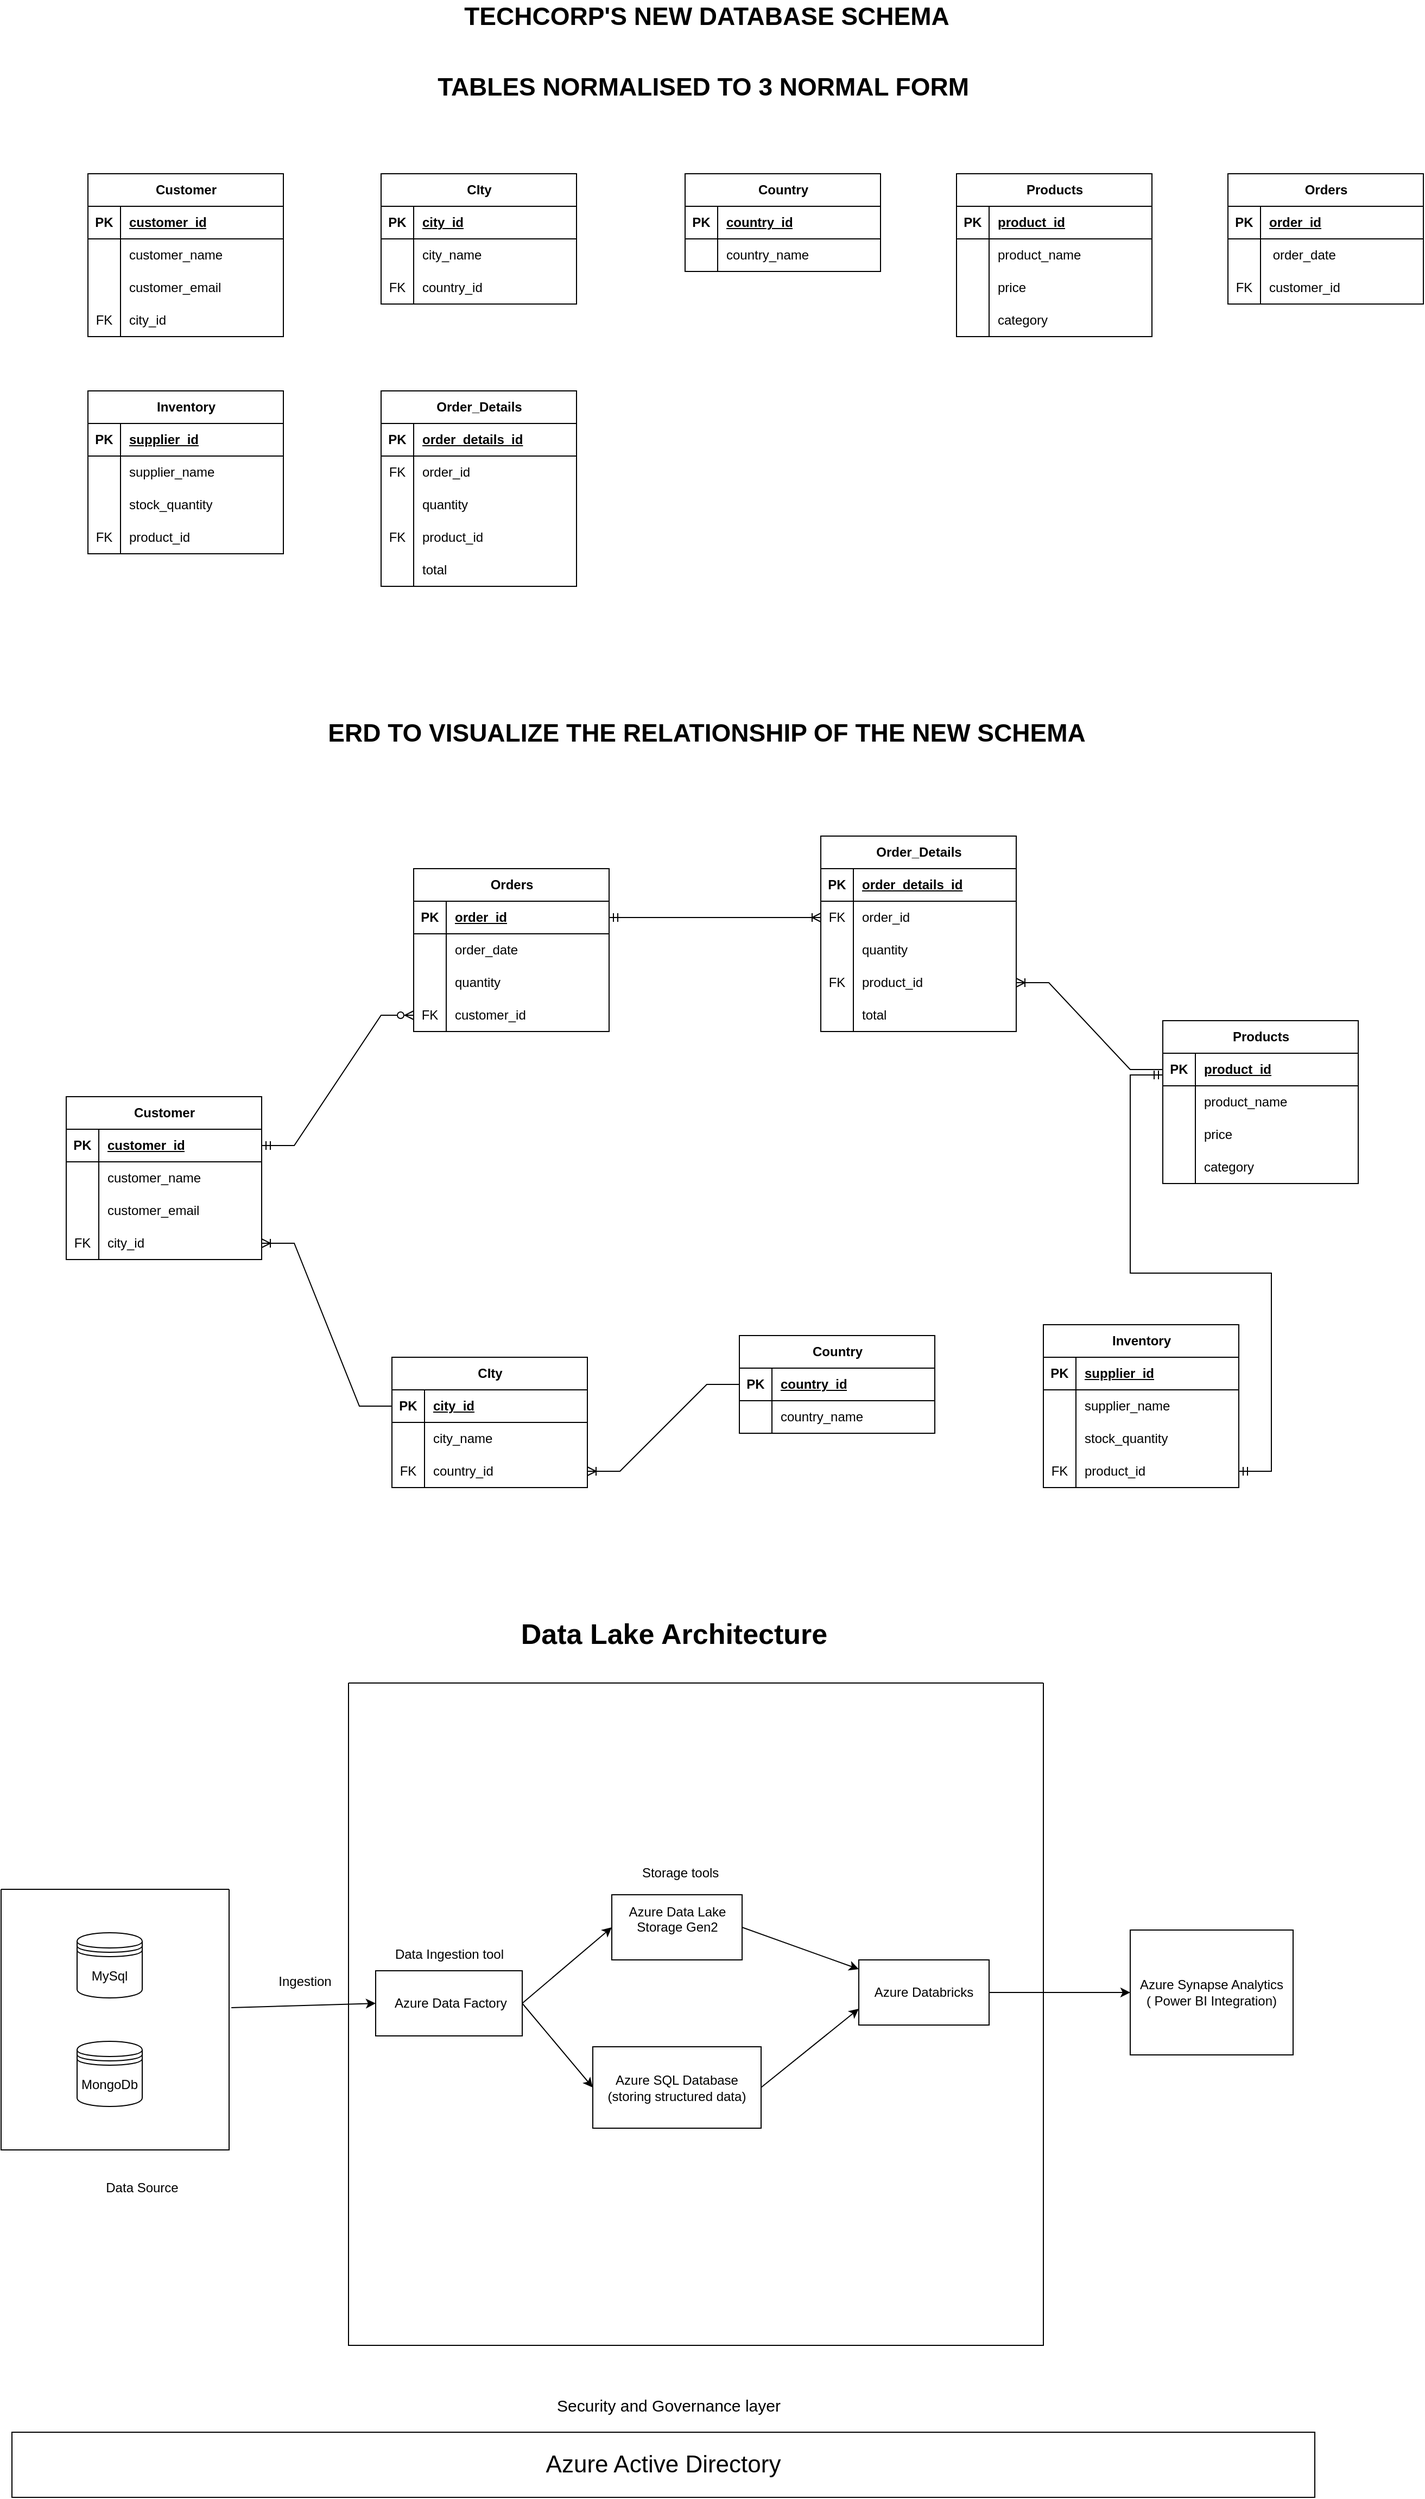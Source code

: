 <mxfile version="24.8.6">
  <diagram id="R2lEEEUBdFMjLlhIrx00" name="Page-1">
    <mxGraphModel grid="1" page="0" gridSize="10" guides="1" tooltips="1" connect="1" arrows="1" fold="1" pageScale="1" pageWidth="850" pageHeight="1100" background="none" math="0" shadow="0" extFonts="Permanent Marker^https://fonts.googleapis.com/css?family=Permanent+Marker">
      <root>
        <mxCell id="0" />
        <mxCell id="1" parent="0" />
        <mxCell id="fow6DnoNKBlq34HKAOOy-2" value="Customer" style="shape=table;startSize=30;container=1;collapsible=1;childLayout=tableLayout;fixedRows=1;rowLines=0;fontStyle=1;align=center;resizeLast=1;html=1;" vertex="1" parent="1">
          <mxGeometry x="-1170" y="-1400" width="180" height="150" as="geometry" />
        </mxCell>
        <mxCell id="fow6DnoNKBlq34HKAOOy-3" value="" style="shape=tableRow;horizontal=0;startSize=0;swimlaneHead=0;swimlaneBody=0;fillColor=none;collapsible=0;dropTarget=0;points=[[0,0.5],[1,0.5]];portConstraint=eastwest;top=0;left=0;right=0;bottom=1;" vertex="1" parent="fow6DnoNKBlq34HKAOOy-2">
          <mxGeometry y="30" width="180" height="30" as="geometry" />
        </mxCell>
        <mxCell id="fow6DnoNKBlq34HKAOOy-4" value="PK" style="shape=partialRectangle;connectable=0;fillColor=none;top=0;left=0;bottom=0;right=0;fontStyle=1;overflow=hidden;whiteSpace=wrap;html=1;" vertex="1" parent="fow6DnoNKBlq34HKAOOy-3">
          <mxGeometry width="30" height="30" as="geometry">
            <mxRectangle width="30" height="30" as="alternateBounds" />
          </mxGeometry>
        </mxCell>
        <mxCell id="fow6DnoNKBlq34HKAOOy-5" value="customer_id" style="shape=partialRectangle;connectable=0;fillColor=none;top=0;left=0;bottom=0;right=0;align=left;spacingLeft=6;fontStyle=5;overflow=hidden;whiteSpace=wrap;html=1;" vertex="1" parent="fow6DnoNKBlq34HKAOOy-3">
          <mxGeometry x="30" width="150" height="30" as="geometry">
            <mxRectangle width="150" height="30" as="alternateBounds" />
          </mxGeometry>
        </mxCell>
        <mxCell id="fow6DnoNKBlq34HKAOOy-6" value="" style="shape=tableRow;horizontal=0;startSize=0;swimlaneHead=0;swimlaneBody=0;fillColor=none;collapsible=0;dropTarget=0;points=[[0,0.5],[1,0.5]];portConstraint=eastwest;top=0;left=0;right=0;bottom=0;" vertex="1" parent="fow6DnoNKBlq34HKAOOy-2">
          <mxGeometry y="60" width="180" height="30" as="geometry" />
        </mxCell>
        <mxCell id="fow6DnoNKBlq34HKAOOy-7" value="" style="shape=partialRectangle;connectable=0;fillColor=none;top=0;left=0;bottom=0;right=0;editable=1;overflow=hidden;whiteSpace=wrap;html=1;" vertex="1" parent="fow6DnoNKBlq34HKAOOy-6">
          <mxGeometry width="30" height="30" as="geometry">
            <mxRectangle width="30" height="30" as="alternateBounds" />
          </mxGeometry>
        </mxCell>
        <mxCell id="fow6DnoNKBlq34HKAOOy-8" value="customer_name" style="shape=partialRectangle;connectable=0;fillColor=none;top=0;left=0;bottom=0;right=0;align=left;spacingLeft=6;overflow=hidden;whiteSpace=wrap;html=1;" vertex="1" parent="fow6DnoNKBlq34HKAOOy-6">
          <mxGeometry x="30" width="150" height="30" as="geometry">
            <mxRectangle width="150" height="30" as="alternateBounds" />
          </mxGeometry>
        </mxCell>
        <mxCell id="fow6DnoNKBlq34HKAOOy-9" value="" style="shape=tableRow;horizontal=0;startSize=0;swimlaneHead=0;swimlaneBody=0;fillColor=none;collapsible=0;dropTarget=0;points=[[0,0.5],[1,0.5]];portConstraint=eastwest;top=0;left=0;right=0;bottom=0;" vertex="1" parent="fow6DnoNKBlq34HKAOOy-2">
          <mxGeometry y="90" width="180" height="30" as="geometry" />
        </mxCell>
        <mxCell id="fow6DnoNKBlq34HKAOOy-10" value="" style="shape=partialRectangle;connectable=0;fillColor=none;top=0;left=0;bottom=0;right=0;editable=1;overflow=hidden;whiteSpace=wrap;html=1;" vertex="1" parent="fow6DnoNKBlq34HKAOOy-9">
          <mxGeometry width="30" height="30" as="geometry">
            <mxRectangle width="30" height="30" as="alternateBounds" />
          </mxGeometry>
        </mxCell>
        <mxCell id="fow6DnoNKBlq34HKAOOy-11" value="customer_email" style="shape=partialRectangle;connectable=0;fillColor=none;top=0;left=0;bottom=0;right=0;align=left;spacingLeft=6;overflow=hidden;whiteSpace=wrap;html=1;" vertex="1" parent="fow6DnoNKBlq34HKAOOy-9">
          <mxGeometry x="30" width="150" height="30" as="geometry">
            <mxRectangle width="150" height="30" as="alternateBounds" />
          </mxGeometry>
        </mxCell>
        <mxCell id="fow6DnoNKBlq34HKAOOy-12" value="" style="shape=tableRow;horizontal=0;startSize=0;swimlaneHead=0;swimlaneBody=0;fillColor=none;collapsible=0;dropTarget=0;points=[[0,0.5],[1,0.5]];portConstraint=eastwest;top=0;left=0;right=0;bottom=0;" vertex="1" parent="fow6DnoNKBlq34HKAOOy-2">
          <mxGeometry y="120" width="180" height="30" as="geometry" />
        </mxCell>
        <mxCell id="fow6DnoNKBlq34HKAOOy-13" value="FK" style="shape=partialRectangle;connectable=0;fillColor=none;top=0;left=0;bottom=0;right=0;editable=1;overflow=hidden;whiteSpace=wrap;html=1;" vertex="1" parent="fow6DnoNKBlq34HKAOOy-12">
          <mxGeometry width="30" height="30" as="geometry">
            <mxRectangle width="30" height="30" as="alternateBounds" />
          </mxGeometry>
        </mxCell>
        <mxCell id="fow6DnoNKBlq34HKAOOy-14" value="city_id" style="shape=partialRectangle;connectable=0;fillColor=none;top=0;left=0;bottom=0;right=0;align=left;spacingLeft=6;overflow=hidden;whiteSpace=wrap;html=1;" vertex="1" parent="fow6DnoNKBlq34HKAOOy-12">
          <mxGeometry x="30" width="150" height="30" as="geometry">
            <mxRectangle width="150" height="30" as="alternateBounds" />
          </mxGeometry>
        </mxCell>
        <mxCell id="fow6DnoNKBlq34HKAOOy-18" value="CIty" style="shape=table;startSize=30;container=1;collapsible=1;childLayout=tableLayout;fixedRows=1;rowLines=0;fontStyle=1;align=center;resizeLast=1;html=1;" vertex="1" parent="1">
          <mxGeometry x="-900" y="-1400" width="180" height="120" as="geometry" />
        </mxCell>
        <mxCell id="fow6DnoNKBlq34HKAOOy-19" value="" style="shape=tableRow;horizontal=0;startSize=0;swimlaneHead=0;swimlaneBody=0;fillColor=none;collapsible=0;dropTarget=0;points=[[0,0.5],[1,0.5]];portConstraint=eastwest;top=0;left=0;right=0;bottom=1;" vertex="1" parent="fow6DnoNKBlq34HKAOOy-18">
          <mxGeometry y="30" width="180" height="30" as="geometry" />
        </mxCell>
        <mxCell id="fow6DnoNKBlq34HKAOOy-20" value="PK" style="shape=partialRectangle;connectable=0;fillColor=none;top=0;left=0;bottom=0;right=0;fontStyle=1;overflow=hidden;whiteSpace=wrap;html=1;" vertex="1" parent="fow6DnoNKBlq34HKAOOy-19">
          <mxGeometry width="30" height="30" as="geometry">
            <mxRectangle width="30" height="30" as="alternateBounds" />
          </mxGeometry>
        </mxCell>
        <mxCell id="fow6DnoNKBlq34HKAOOy-21" value="city_id" style="shape=partialRectangle;connectable=0;fillColor=none;top=0;left=0;bottom=0;right=0;align=left;spacingLeft=6;fontStyle=5;overflow=hidden;whiteSpace=wrap;html=1;" vertex="1" parent="fow6DnoNKBlq34HKAOOy-19">
          <mxGeometry x="30" width="150" height="30" as="geometry">
            <mxRectangle width="150" height="30" as="alternateBounds" />
          </mxGeometry>
        </mxCell>
        <mxCell id="fow6DnoNKBlq34HKAOOy-22" value="" style="shape=tableRow;horizontal=0;startSize=0;swimlaneHead=0;swimlaneBody=0;fillColor=none;collapsible=0;dropTarget=0;points=[[0,0.5],[1,0.5]];portConstraint=eastwest;top=0;left=0;right=0;bottom=0;" vertex="1" parent="fow6DnoNKBlq34HKAOOy-18">
          <mxGeometry y="60" width="180" height="30" as="geometry" />
        </mxCell>
        <mxCell id="fow6DnoNKBlq34HKAOOy-23" value="" style="shape=partialRectangle;connectable=0;fillColor=none;top=0;left=0;bottom=0;right=0;editable=1;overflow=hidden;whiteSpace=wrap;html=1;" vertex="1" parent="fow6DnoNKBlq34HKAOOy-22">
          <mxGeometry width="30" height="30" as="geometry">
            <mxRectangle width="30" height="30" as="alternateBounds" />
          </mxGeometry>
        </mxCell>
        <mxCell id="fow6DnoNKBlq34HKAOOy-24" value="city_name" style="shape=partialRectangle;connectable=0;fillColor=none;top=0;left=0;bottom=0;right=0;align=left;spacingLeft=6;overflow=hidden;whiteSpace=wrap;html=1;" vertex="1" parent="fow6DnoNKBlq34HKAOOy-22">
          <mxGeometry x="30" width="150" height="30" as="geometry">
            <mxRectangle width="150" height="30" as="alternateBounds" />
          </mxGeometry>
        </mxCell>
        <mxCell id="fow6DnoNKBlq34HKAOOy-25" value="" style="shape=tableRow;horizontal=0;startSize=0;swimlaneHead=0;swimlaneBody=0;fillColor=none;collapsible=0;dropTarget=0;points=[[0,0.5],[1,0.5]];portConstraint=eastwest;top=0;left=0;right=0;bottom=0;" vertex="1" parent="fow6DnoNKBlq34HKAOOy-18">
          <mxGeometry y="90" width="180" height="30" as="geometry" />
        </mxCell>
        <mxCell id="fow6DnoNKBlq34HKAOOy-26" value="FK" style="shape=partialRectangle;connectable=0;fillColor=none;top=0;left=0;bottom=0;right=0;editable=1;overflow=hidden;whiteSpace=wrap;html=1;" vertex="1" parent="fow6DnoNKBlq34HKAOOy-25">
          <mxGeometry width="30" height="30" as="geometry">
            <mxRectangle width="30" height="30" as="alternateBounds" />
          </mxGeometry>
        </mxCell>
        <mxCell id="fow6DnoNKBlq34HKAOOy-27" value="country_id" style="shape=partialRectangle;connectable=0;fillColor=none;top=0;left=0;bottom=0;right=0;align=left;spacingLeft=6;overflow=hidden;whiteSpace=wrap;html=1;" vertex="1" parent="fow6DnoNKBlq34HKAOOy-25">
          <mxGeometry x="30" width="150" height="30" as="geometry">
            <mxRectangle width="150" height="30" as="alternateBounds" />
          </mxGeometry>
        </mxCell>
        <mxCell id="fow6DnoNKBlq34HKAOOy-31" value="Country" style="shape=table;startSize=30;container=1;collapsible=1;childLayout=tableLayout;fixedRows=1;rowLines=0;fontStyle=1;align=center;resizeLast=1;html=1;" vertex="1" parent="1">
          <mxGeometry x="-620" y="-1400" width="180" height="90" as="geometry" />
        </mxCell>
        <mxCell id="fow6DnoNKBlq34HKAOOy-32" value="" style="shape=tableRow;horizontal=0;startSize=0;swimlaneHead=0;swimlaneBody=0;fillColor=none;collapsible=0;dropTarget=0;points=[[0,0.5],[1,0.5]];portConstraint=eastwest;top=0;left=0;right=0;bottom=1;" vertex="1" parent="fow6DnoNKBlq34HKAOOy-31">
          <mxGeometry y="30" width="180" height="30" as="geometry" />
        </mxCell>
        <mxCell id="fow6DnoNKBlq34HKAOOy-33" value="PK" style="shape=partialRectangle;connectable=0;fillColor=none;top=0;left=0;bottom=0;right=0;fontStyle=1;overflow=hidden;whiteSpace=wrap;html=1;" vertex="1" parent="fow6DnoNKBlq34HKAOOy-32">
          <mxGeometry width="30" height="30" as="geometry">
            <mxRectangle width="30" height="30" as="alternateBounds" />
          </mxGeometry>
        </mxCell>
        <mxCell id="fow6DnoNKBlq34HKAOOy-34" value="country_id" style="shape=partialRectangle;connectable=0;fillColor=none;top=0;left=0;bottom=0;right=0;align=left;spacingLeft=6;fontStyle=5;overflow=hidden;whiteSpace=wrap;html=1;" vertex="1" parent="fow6DnoNKBlq34HKAOOy-32">
          <mxGeometry x="30" width="150" height="30" as="geometry">
            <mxRectangle width="150" height="30" as="alternateBounds" />
          </mxGeometry>
        </mxCell>
        <mxCell id="fow6DnoNKBlq34HKAOOy-35" value="" style="shape=tableRow;horizontal=0;startSize=0;swimlaneHead=0;swimlaneBody=0;fillColor=none;collapsible=0;dropTarget=0;points=[[0,0.5],[1,0.5]];portConstraint=eastwest;top=0;left=0;right=0;bottom=0;" vertex="1" parent="fow6DnoNKBlq34HKAOOy-31">
          <mxGeometry y="60" width="180" height="30" as="geometry" />
        </mxCell>
        <mxCell id="fow6DnoNKBlq34HKAOOy-36" value="" style="shape=partialRectangle;connectable=0;fillColor=none;top=0;left=0;bottom=0;right=0;editable=1;overflow=hidden;whiteSpace=wrap;html=1;" vertex="1" parent="fow6DnoNKBlq34HKAOOy-35">
          <mxGeometry width="30" height="30" as="geometry">
            <mxRectangle width="30" height="30" as="alternateBounds" />
          </mxGeometry>
        </mxCell>
        <mxCell id="fow6DnoNKBlq34HKAOOy-37" value="country_name" style="shape=partialRectangle;connectable=0;fillColor=none;top=0;left=0;bottom=0;right=0;align=left;spacingLeft=6;overflow=hidden;whiteSpace=wrap;html=1;" vertex="1" parent="fow6DnoNKBlq34HKAOOy-35">
          <mxGeometry x="30" width="150" height="30" as="geometry">
            <mxRectangle width="150" height="30" as="alternateBounds" />
          </mxGeometry>
        </mxCell>
        <mxCell id="fow6DnoNKBlq34HKAOOy-44" value="Products" style="shape=table;startSize=30;container=1;collapsible=1;childLayout=tableLayout;fixedRows=1;rowLines=0;fontStyle=1;align=center;resizeLast=1;html=1;" vertex="1" parent="1">
          <mxGeometry x="-370" y="-1400" width="180" height="150" as="geometry" />
        </mxCell>
        <mxCell id="fow6DnoNKBlq34HKAOOy-45" value="" style="shape=tableRow;horizontal=0;startSize=0;swimlaneHead=0;swimlaneBody=0;fillColor=none;collapsible=0;dropTarget=0;points=[[0,0.5],[1,0.5]];portConstraint=eastwest;top=0;left=0;right=0;bottom=1;" vertex="1" parent="fow6DnoNKBlq34HKAOOy-44">
          <mxGeometry y="30" width="180" height="30" as="geometry" />
        </mxCell>
        <mxCell id="fow6DnoNKBlq34HKAOOy-46" value="PK" style="shape=partialRectangle;connectable=0;fillColor=none;top=0;left=0;bottom=0;right=0;fontStyle=1;overflow=hidden;whiteSpace=wrap;html=1;" vertex="1" parent="fow6DnoNKBlq34HKAOOy-45">
          <mxGeometry width="30" height="30" as="geometry">
            <mxRectangle width="30" height="30" as="alternateBounds" />
          </mxGeometry>
        </mxCell>
        <mxCell id="fow6DnoNKBlq34HKAOOy-47" value="product_id" style="shape=partialRectangle;connectable=0;fillColor=none;top=0;left=0;bottom=0;right=0;align=left;spacingLeft=6;fontStyle=5;overflow=hidden;whiteSpace=wrap;html=1;" vertex="1" parent="fow6DnoNKBlq34HKAOOy-45">
          <mxGeometry x="30" width="150" height="30" as="geometry">
            <mxRectangle width="150" height="30" as="alternateBounds" />
          </mxGeometry>
        </mxCell>
        <mxCell id="fow6DnoNKBlq34HKAOOy-48" value="" style="shape=tableRow;horizontal=0;startSize=0;swimlaneHead=0;swimlaneBody=0;fillColor=none;collapsible=0;dropTarget=0;points=[[0,0.5],[1,0.5]];portConstraint=eastwest;top=0;left=0;right=0;bottom=0;" vertex="1" parent="fow6DnoNKBlq34HKAOOy-44">
          <mxGeometry y="60" width="180" height="30" as="geometry" />
        </mxCell>
        <mxCell id="fow6DnoNKBlq34HKAOOy-49" value="" style="shape=partialRectangle;connectable=0;fillColor=none;top=0;left=0;bottom=0;right=0;editable=1;overflow=hidden;whiteSpace=wrap;html=1;" vertex="1" parent="fow6DnoNKBlq34HKAOOy-48">
          <mxGeometry width="30" height="30" as="geometry">
            <mxRectangle width="30" height="30" as="alternateBounds" />
          </mxGeometry>
        </mxCell>
        <mxCell id="fow6DnoNKBlq34HKAOOy-50" value="product_name" style="shape=partialRectangle;connectable=0;fillColor=none;top=0;left=0;bottom=0;right=0;align=left;spacingLeft=6;overflow=hidden;whiteSpace=wrap;html=1;" vertex="1" parent="fow6DnoNKBlq34HKAOOy-48">
          <mxGeometry x="30" width="150" height="30" as="geometry">
            <mxRectangle width="150" height="30" as="alternateBounds" />
          </mxGeometry>
        </mxCell>
        <mxCell id="fow6DnoNKBlq34HKAOOy-51" value="" style="shape=tableRow;horizontal=0;startSize=0;swimlaneHead=0;swimlaneBody=0;fillColor=none;collapsible=0;dropTarget=0;points=[[0,0.5],[1,0.5]];portConstraint=eastwest;top=0;left=0;right=0;bottom=0;" vertex="1" parent="fow6DnoNKBlq34HKAOOy-44">
          <mxGeometry y="90" width="180" height="30" as="geometry" />
        </mxCell>
        <mxCell id="fow6DnoNKBlq34HKAOOy-52" value="" style="shape=partialRectangle;connectable=0;fillColor=none;top=0;left=0;bottom=0;right=0;editable=1;overflow=hidden;whiteSpace=wrap;html=1;" vertex="1" parent="fow6DnoNKBlq34HKAOOy-51">
          <mxGeometry width="30" height="30" as="geometry">
            <mxRectangle width="30" height="30" as="alternateBounds" />
          </mxGeometry>
        </mxCell>
        <mxCell id="fow6DnoNKBlq34HKAOOy-53" value="price" style="shape=partialRectangle;connectable=0;fillColor=none;top=0;left=0;bottom=0;right=0;align=left;spacingLeft=6;overflow=hidden;whiteSpace=wrap;html=1;" vertex="1" parent="fow6DnoNKBlq34HKAOOy-51">
          <mxGeometry x="30" width="150" height="30" as="geometry">
            <mxRectangle width="150" height="30" as="alternateBounds" />
          </mxGeometry>
        </mxCell>
        <mxCell id="fow6DnoNKBlq34HKAOOy-54" value="" style="shape=tableRow;horizontal=0;startSize=0;swimlaneHead=0;swimlaneBody=0;fillColor=none;collapsible=0;dropTarget=0;points=[[0,0.5],[1,0.5]];portConstraint=eastwest;top=0;left=0;right=0;bottom=0;" vertex="1" parent="fow6DnoNKBlq34HKAOOy-44">
          <mxGeometry y="120" width="180" height="30" as="geometry" />
        </mxCell>
        <mxCell id="fow6DnoNKBlq34HKAOOy-55" value="" style="shape=partialRectangle;connectable=0;fillColor=none;top=0;left=0;bottom=0;right=0;editable=1;overflow=hidden;whiteSpace=wrap;html=1;" vertex="1" parent="fow6DnoNKBlq34HKAOOy-54">
          <mxGeometry width="30" height="30" as="geometry">
            <mxRectangle width="30" height="30" as="alternateBounds" />
          </mxGeometry>
        </mxCell>
        <mxCell id="fow6DnoNKBlq34HKAOOy-56" value="category" style="shape=partialRectangle;connectable=0;fillColor=none;top=0;left=0;bottom=0;right=0;align=left;spacingLeft=6;overflow=hidden;whiteSpace=wrap;html=1;" vertex="1" parent="fow6DnoNKBlq34HKAOOy-54">
          <mxGeometry x="30" width="150" height="30" as="geometry">
            <mxRectangle width="150" height="30" as="alternateBounds" />
          </mxGeometry>
        </mxCell>
        <mxCell id="fow6DnoNKBlq34HKAOOy-57" value="Orders" style="shape=table;startSize=30;container=1;collapsible=1;childLayout=tableLayout;fixedRows=1;rowLines=0;fontStyle=1;align=center;resizeLast=1;html=1;" vertex="1" parent="1">
          <mxGeometry x="-120" y="-1400" width="180" height="120" as="geometry" />
        </mxCell>
        <mxCell id="fow6DnoNKBlq34HKAOOy-58" value="" style="shape=tableRow;horizontal=0;startSize=0;swimlaneHead=0;swimlaneBody=0;fillColor=none;collapsible=0;dropTarget=0;points=[[0,0.5],[1,0.5]];portConstraint=eastwest;top=0;left=0;right=0;bottom=1;" vertex="1" parent="fow6DnoNKBlq34HKAOOy-57">
          <mxGeometry y="30" width="180" height="30" as="geometry" />
        </mxCell>
        <mxCell id="fow6DnoNKBlq34HKAOOy-59" value="PK" style="shape=partialRectangle;connectable=0;fillColor=none;top=0;left=0;bottom=0;right=0;fontStyle=1;overflow=hidden;whiteSpace=wrap;html=1;" vertex="1" parent="fow6DnoNKBlq34HKAOOy-58">
          <mxGeometry width="30" height="30" as="geometry">
            <mxRectangle width="30" height="30" as="alternateBounds" />
          </mxGeometry>
        </mxCell>
        <mxCell id="fow6DnoNKBlq34HKAOOy-60" value="order_id" style="shape=partialRectangle;connectable=0;fillColor=none;top=0;left=0;bottom=0;right=0;align=left;spacingLeft=6;fontStyle=5;overflow=hidden;whiteSpace=wrap;html=1;" vertex="1" parent="fow6DnoNKBlq34HKAOOy-58">
          <mxGeometry x="30" width="150" height="30" as="geometry">
            <mxRectangle width="150" height="30" as="alternateBounds" />
          </mxGeometry>
        </mxCell>
        <mxCell id="fow6DnoNKBlq34HKAOOy-61" value="" style="shape=tableRow;horizontal=0;startSize=0;swimlaneHead=0;swimlaneBody=0;fillColor=none;collapsible=0;dropTarget=0;points=[[0,0.5],[1,0.5]];portConstraint=eastwest;top=0;left=0;right=0;bottom=0;" vertex="1" parent="fow6DnoNKBlq34HKAOOy-57">
          <mxGeometry y="60" width="180" height="30" as="geometry" />
        </mxCell>
        <mxCell id="fow6DnoNKBlq34HKAOOy-62" value="" style="shape=partialRectangle;connectable=0;fillColor=none;top=0;left=0;bottom=0;right=0;editable=1;overflow=hidden;whiteSpace=wrap;html=1;" vertex="1" parent="fow6DnoNKBlq34HKAOOy-61">
          <mxGeometry width="30" height="30" as="geometry">
            <mxRectangle width="30" height="30" as="alternateBounds" />
          </mxGeometry>
        </mxCell>
        <mxCell id="fow6DnoNKBlq34HKAOOy-63" value="&amp;nbsp;order_date" style="shape=partialRectangle;connectable=0;fillColor=none;top=0;left=0;bottom=0;right=0;align=left;spacingLeft=6;overflow=hidden;whiteSpace=wrap;html=1;" vertex="1" parent="fow6DnoNKBlq34HKAOOy-61">
          <mxGeometry x="30" width="150" height="30" as="geometry">
            <mxRectangle width="150" height="30" as="alternateBounds" />
          </mxGeometry>
        </mxCell>
        <mxCell id="fow6DnoNKBlq34HKAOOy-86" value="" style="shape=tableRow;horizontal=0;startSize=0;swimlaneHead=0;swimlaneBody=0;fillColor=none;collapsible=0;dropTarget=0;points=[[0,0.5],[1,0.5]];portConstraint=eastwest;top=0;left=0;right=0;bottom=0;" vertex="1" parent="fow6DnoNKBlq34HKAOOy-57">
          <mxGeometry y="90" width="180" height="30" as="geometry" />
        </mxCell>
        <mxCell id="fow6DnoNKBlq34HKAOOy-87" value="FK" style="shape=partialRectangle;connectable=0;fillColor=none;top=0;left=0;bottom=0;right=0;editable=1;overflow=hidden;whiteSpace=wrap;html=1;" vertex="1" parent="fow6DnoNKBlq34HKAOOy-86">
          <mxGeometry width="30" height="30" as="geometry">
            <mxRectangle width="30" height="30" as="alternateBounds" />
          </mxGeometry>
        </mxCell>
        <mxCell id="fow6DnoNKBlq34HKAOOy-88" value="customer_id" style="shape=partialRectangle;connectable=0;fillColor=none;top=0;left=0;bottom=0;right=0;align=left;spacingLeft=6;overflow=hidden;whiteSpace=wrap;html=1;" vertex="1" parent="fow6DnoNKBlq34HKAOOy-86">
          <mxGeometry x="30" width="150" height="30" as="geometry">
            <mxRectangle width="150" height="30" as="alternateBounds" />
          </mxGeometry>
        </mxCell>
        <mxCell id="fow6DnoNKBlq34HKAOOy-70" value="Inventory" style="shape=table;startSize=30;container=1;collapsible=1;childLayout=tableLayout;fixedRows=1;rowLines=0;fontStyle=1;align=center;resizeLast=1;html=1;" vertex="1" parent="1">
          <mxGeometry x="-1170" y="-1200" width="180" height="150" as="geometry" />
        </mxCell>
        <mxCell id="fow6DnoNKBlq34HKAOOy-71" value="" style="shape=tableRow;horizontal=0;startSize=0;swimlaneHead=0;swimlaneBody=0;fillColor=none;collapsible=0;dropTarget=0;points=[[0,0.5],[1,0.5]];portConstraint=eastwest;top=0;left=0;right=0;bottom=1;" vertex="1" parent="fow6DnoNKBlq34HKAOOy-70">
          <mxGeometry y="30" width="180" height="30" as="geometry" />
        </mxCell>
        <mxCell id="fow6DnoNKBlq34HKAOOy-72" value="PK" style="shape=partialRectangle;connectable=0;fillColor=none;top=0;left=0;bottom=0;right=0;fontStyle=1;overflow=hidden;whiteSpace=wrap;html=1;" vertex="1" parent="fow6DnoNKBlq34HKAOOy-71">
          <mxGeometry width="30" height="30" as="geometry">
            <mxRectangle width="30" height="30" as="alternateBounds" />
          </mxGeometry>
        </mxCell>
        <mxCell id="fow6DnoNKBlq34HKAOOy-73" value="supplier_id" style="shape=partialRectangle;connectable=0;fillColor=none;top=0;left=0;bottom=0;right=0;align=left;spacingLeft=6;fontStyle=5;overflow=hidden;whiteSpace=wrap;html=1;" vertex="1" parent="fow6DnoNKBlq34HKAOOy-71">
          <mxGeometry x="30" width="150" height="30" as="geometry">
            <mxRectangle width="150" height="30" as="alternateBounds" />
          </mxGeometry>
        </mxCell>
        <mxCell id="fow6DnoNKBlq34HKAOOy-74" value="" style="shape=tableRow;horizontal=0;startSize=0;swimlaneHead=0;swimlaneBody=0;fillColor=none;collapsible=0;dropTarget=0;points=[[0,0.5],[1,0.5]];portConstraint=eastwest;top=0;left=0;right=0;bottom=0;" vertex="1" parent="fow6DnoNKBlq34HKAOOy-70">
          <mxGeometry y="60" width="180" height="30" as="geometry" />
        </mxCell>
        <mxCell id="fow6DnoNKBlq34HKAOOy-75" value="" style="shape=partialRectangle;connectable=0;fillColor=none;top=0;left=0;bottom=0;right=0;editable=1;overflow=hidden;whiteSpace=wrap;html=1;" vertex="1" parent="fow6DnoNKBlq34HKAOOy-74">
          <mxGeometry width="30" height="30" as="geometry">
            <mxRectangle width="30" height="30" as="alternateBounds" />
          </mxGeometry>
        </mxCell>
        <mxCell id="fow6DnoNKBlq34HKAOOy-76" value="supplier_name" style="shape=partialRectangle;connectable=0;fillColor=none;top=0;left=0;bottom=0;right=0;align=left;spacingLeft=6;overflow=hidden;whiteSpace=wrap;html=1;" vertex="1" parent="fow6DnoNKBlq34HKAOOy-74">
          <mxGeometry x="30" width="150" height="30" as="geometry">
            <mxRectangle width="150" height="30" as="alternateBounds" />
          </mxGeometry>
        </mxCell>
        <mxCell id="fow6DnoNKBlq34HKAOOy-77" value="" style="shape=tableRow;horizontal=0;startSize=0;swimlaneHead=0;swimlaneBody=0;fillColor=none;collapsible=0;dropTarget=0;points=[[0,0.5],[1,0.5]];portConstraint=eastwest;top=0;left=0;right=0;bottom=0;" vertex="1" parent="fow6DnoNKBlq34HKAOOy-70">
          <mxGeometry y="90" width="180" height="30" as="geometry" />
        </mxCell>
        <mxCell id="fow6DnoNKBlq34HKAOOy-78" value="" style="shape=partialRectangle;connectable=0;fillColor=none;top=0;left=0;bottom=0;right=0;editable=1;overflow=hidden;whiteSpace=wrap;html=1;" vertex="1" parent="fow6DnoNKBlq34HKAOOy-77">
          <mxGeometry width="30" height="30" as="geometry">
            <mxRectangle width="30" height="30" as="alternateBounds" />
          </mxGeometry>
        </mxCell>
        <mxCell id="fow6DnoNKBlq34HKAOOy-79" value="stock_quantity" style="shape=partialRectangle;connectable=0;fillColor=none;top=0;left=0;bottom=0;right=0;align=left;spacingLeft=6;overflow=hidden;whiteSpace=wrap;html=1;" vertex="1" parent="fow6DnoNKBlq34HKAOOy-77">
          <mxGeometry x="30" width="150" height="30" as="geometry">
            <mxRectangle width="150" height="30" as="alternateBounds" />
          </mxGeometry>
        </mxCell>
        <mxCell id="hhiRAD2VyJqV-_gr_7x3-1" value="" style="shape=tableRow;horizontal=0;startSize=0;swimlaneHead=0;swimlaneBody=0;fillColor=none;collapsible=0;dropTarget=0;points=[[0,0.5],[1,0.5]];portConstraint=eastwest;top=0;left=0;right=0;bottom=0;" vertex="1" parent="fow6DnoNKBlq34HKAOOy-70">
          <mxGeometry y="120" width="180" height="30" as="geometry" />
        </mxCell>
        <mxCell id="hhiRAD2VyJqV-_gr_7x3-2" value="FK" style="shape=partialRectangle;connectable=0;fillColor=none;top=0;left=0;bottom=0;right=0;editable=1;overflow=hidden;whiteSpace=wrap;html=1;" vertex="1" parent="hhiRAD2VyJqV-_gr_7x3-1">
          <mxGeometry width="30" height="30" as="geometry">
            <mxRectangle width="30" height="30" as="alternateBounds" />
          </mxGeometry>
        </mxCell>
        <mxCell id="hhiRAD2VyJqV-_gr_7x3-3" value="product_id" style="shape=partialRectangle;connectable=0;fillColor=none;top=0;left=0;bottom=0;right=0;align=left;spacingLeft=6;overflow=hidden;whiteSpace=wrap;html=1;" vertex="1" parent="hhiRAD2VyJqV-_gr_7x3-1">
          <mxGeometry x="30" width="150" height="30" as="geometry">
            <mxRectangle width="150" height="30" as="alternateBounds" />
          </mxGeometry>
        </mxCell>
        <mxCell id="fow6DnoNKBlq34HKAOOy-84" value="&lt;font size=&quot;1&quot; style=&quot;&quot;&gt;&lt;b style=&quot;font-size: 23px;&quot;&gt;TABLES NORMALISED TO 3 NORMAL FORM&amp;nbsp;&lt;/b&gt;&lt;/font&gt;" style="text;html=1;align=center;verticalAlign=middle;whiteSpace=wrap;rounded=0;strokeWidth=1;" vertex="1" parent="1">
          <mxGeometry x="-880" y="-1510" width="560" height="60" as="geometry" />
        </mxCell>
        <mxCell id="fow6DnoNKBlq34HKAOOy-85" value="&lt;font size=&quot;1&quot; style=&quot;&quot;&gt;&lt;b style=&quot;font-size: 23px;&quot;&gt;ERD TO VISUALIZE THE RELATIONSHIP OF THE NEW SCHEMA&lt;/b&gt;&lt;/font&gt;" style="text;html=1;align=center;verticalAlign=middle;whiteSpace=wrap;rounded=0;" vertex="1" parent="1">
          <mxGeometry x="-965" y="-900" width="730" height="30" as="geometry" />
        </mxCell>
        <mxCell id="fow6DnoNKBlq34HKAOOy-89" value="&lt;font style=&quot;font-size: 23px;&quot;&gt;&lt;b&gt;TECHCORP&#39;S NEW DATABASE SCHEMA&lt;/b&gt;&lt;/font&gt;" style="text;html=1;align=center;verticalAlign=middle;whiteSpace=wrap;rounded=0;" vertex="1" parent="1">
          <mxGeometry x="-885" y="-1560" width="570" height="30" as="geometry" />
        </mxCell>
        <mxCell id="fow6DnoNKBlq34HKAOOy-92" value="Orders" style="shape=table;startSize=30;container=1;collapsible=1;childLayout=tableLayout;fixedRows=1;rowLines=0;fontStyle=1;align=center;resizeLast=1;html=1;" vertex="1" parent="1">
          <mxGeometry x="-870" y="-760" width="180" height="150" as="geometry" />
        </mxCell>
        <mxCell id="fow6DnoNKBlq34HKAOOy-93" value="" style="shape=tableRow;horizontal=0;startSize=0;swimlaneHead=0;swimlaneBody=0;fillColor=none;collapsible=0;dropTarget=0;points=[[0,0.5],[1,0.5]];portConstraint=eastwest;top=0;left=0;right=0;bottom=1;" vertex="1" parent="fow6DnoNKBlq34HKAOOy-92">
          <mxGeometry y="30" width="180" height="30" as="geometry" />
        </mxCell>
        <mxCell id="fow6DnoNKBlq34HKAOOy-94" value="PK" style="shape=partialRectangle;connectable=0;fillColor=none;top=0;left=0;bottom=0;right=0;fontStyle=1;overflow=hidden;whiteSpace=wrap;html=1;" vertex="1" parent="fow6DnoNKBlq34HKAOOy-93">
          <mxGeometry width="30" height="30" as="geometry">
            <mxRectangle width="30" height="30" as="alternateBounds" />
          </mxGeometry>
        </mxCell>
        <mxCell id="fow6DnoNKBlq34HKAOOy-95" value="order_id" style="shape=partialRectangle;connectable=0;fillColor=none;top=0;left=0;bottom=0;right=0;align=left;spacingLeft=6;fontStyle=5;overflow=hidden;whiteSpace=wrap;html=1;" vertex="1" parent="fow6DnoNKBlq34HKAOOy-93">
          <mxGeometry x="30" width="150" height="30" as="geometry">
            <mxRectangle width="150" height="30" as="alternateBounds" />
          </mxGeometry>
        </mxCell>
        <mxCell id="fow6DnoNKBlq34HKAOOy-96" value="" style="shape=tableRow;horizontal=0;startSize=0;swimlaneHead=0;swimlaneBody=0;fillColor=none;collapsible=0;dropTarget=0;points=[[0,0.5],[1,0.5]];portConstraint=eastwest;top=0;left=0;right=0;bottom=0;" vertex="1" parent="fow6DnoNKBlq34HKAOOy-92">
          <mxGeometry y="60" width="180" height="30" as="geometry" />
        </mxCell>
        <mxCell id="fow6DnoNKBlq34HKAOOy-97" value="" style="shape=partialRectangle;connectable=0;fillColor=none;top=0;left=0;bottom=0;right=0;editable=1;overflow=hidden;whiteSpace=wrap;html=1;" vertex="1" parent="fow6DnoNKBlq34HKAOOy-96">
          <mxGeometry width="30" height="30" as="geometry">
            <mxRectangle width="30" height="30" as="alternateBounds" />
          </mxGeometry>
        </mxCell>
        <mxCell id="fow6DnoNKBlq34HKAOOy-98" value="order_date" style="shape=partialRectangle;connectable=0;fillColor=none;top=0;left=0;bottom=0;right=0;align=left;spacingLeft=6;overflow=hidden;whiteSpace=wrap;html=1;" vertex="1" parent="fow6DnoNKBlq34HKAOOy-96">
          <mxGeometry x="30" width="150" height="30" as="geometry">
            <mxRectangle width="150" height="30" as="alternateBounds" />
          </mxGeometry>
        </mxCell>
        <mxCell id="fow6DnoNKBlq34HKAOOy-99" value="" style="shape=tableRow;horizontal=0;startSize=0;swimlaneHead=0;swimlaneBody=0;fillColor=none;collapsible=0;dropTarget=0;points=[[0,0.5],[1,0.5]];portConstraint=eastwest;top=0;left=0;right=0;bottom=0;" vertex="1" parent="fow6DnoNKBlq34HKAOOy-92">
          <mxGeometry y="90" width="180" height="30" as="geometry" />
        </mxCell>
        <mxCell id="fow6DnoNKBlq34HKAOOy-100" value="" style="shape=partialRectangle;connectable=0;fillColor=none;top=0;left=0;bottom=0;right=0;editable=1;overflow=hidden;whiteSpace=wrap;html=1;" vertex="1" parent="fow6DnoNKBlq34HKAOOy-99">
          <mxGeometry width="30" height="30" as="geometry">
            <mxRectangle width="30" height="30" as="alternateBounds" />
          </mxGeometry>
        </mxCell>
        <mxCell id="fow6DnoNKBlq34HKAOOy-101" value="quantity" style="shape=partialRectangle;connectable=0;fillColor=none;top=0;left=0;bottom=0;right=0;align=left;spacingLeft=6;overflow=hidden;whiteSpace=wrap;html=1;" vertex="1" parent="fow6DnoNKBlq34HKAOOy-99">
          <mxGeometry x="30" width="150" height="30" as="geometry">
            <mxRectangle width="150" height="30" as="alternateBounds" />
          </mxGeometry>
        </mxCell>
        <mxCell id="fow6DnoNKBlq34HKAOOy-105" value="" style="shape=tableRow;horizontal=0;startSize=0;swimlaneHead=0;swimlaneBody=0;fillColor=none;collapsible=0;dropTarget=0;points=[[0,0.5],[1,0.5]];portConstraint=eastwest;top=0;left=0;right=0;bottom=0;" vertex="1" parent="fow6DnoNKBlq34HKAOOy-92">
          <mxGeometry y="120" width="180" height="30" as="geometry" />
        </mxCell>
        <mxCell id="fow6DnoNKBlq34HKAOOy-106" value="FK" style="shape=partialRectangle;connectable=0;fillColor=none;top=0;left=0;bottom=0;right=0;editable=1;overflow=hidden;whiteSpace=wrap;html=1;" vertex="1" parent="fow6DnoNKBlq34HKAOOy-105">
          <mxGeometry width="30" height="30" as="geometry">
            <mxRectangle width="30" height="30" as="alternateBounds" />
          </mxGeometry>
        </mxCell>
        <mxCell id="fow6DnoNKBlq34HKAOOy-107" value="customer_id" style="shape=partialRectangle;connectable=0;fillColor=none;top=0;left=0;bottom=0;right=0;align=left;spacingLeft=6;overflow=hidden;whiteSpace=wrap;html=1;" vertex="1" parent="fow6DnoNKBlq34HKAOOy-105">
          <mxGeometry x="30" width="150" height="30" as="geometry">
            <mxRectangle width="150" height="30" as="alternateBounds" />
          </mxGeometry>
        </mxCell>
        <mxCell id="fow6DnoNKBlq34HKAOOy-108" value="Customer" style="shape=table;startSize=30;container=1;collapsible=1;childLayout=tableLayout;fixedRows=1;rowLines=0;fontStyle=1;align=center;resizeLast=1;html=1;" vertex="1" parent="1">
          <mxGeometry x="-1190" y="-550" width="180" height="150" as="geometry" />
        </mxCell>
        <mxCell id="fow6DnoNKBlq34HKAOOy-109" value="" style="shape=tableRow;horizontal=0;startSize=0;swimlaneHead=0;swimlaneBody=0;fillColor=none;collapsible=0;dropTarget=0;points=[[0,0.5],[1,0.5]];portConstraint=eastwest;top=0;left=0;right=0;bottom=1;" vertex="1" parent="fow6DnoNKBlq34HKAOOy-108">
          <mxGeometry y="30" width="180" height="30" as="geometry" />
        </mxCell>
        <mxCell id="fow6DnoNKBlq34HKAOOy-110" value="PK" style="shape=partialRectangle;connectable=0;fillColor=none;top=0;left=0;bottom=0;right=0;fontStyle=1;overflow=hidden;whiteSpace=wrap;html=1;" vertex="1" parent="fow6DnoNKBlq34HKAOOy-109">
          <mxGeometry width="30" height="30" as="geometry">
            <mxRectangle width="30" height="30" as="alternateBounds" />
          </mxGeometry>
        </mxCell>
        <mxCell id="fow6DnoNKBlq34HKAOOy-111" value="customer_id" style="shape=partialRectangle;connectable=0;fillColor=none;top=0;left=0;bottom=0;right=0;align=left;spacingLeft=6;fontStyle=5;overflow=hidden;whiteSpace=wrap;html=1;" vertex="1" parent="fow6DnoNKBlq34HKAOOy-109">
          <mxGeometry x="30" width="150" height="30" as="geometry">
            <mxRectangle width="150" height="30" as="alternateBounds" />
          </mxGeometry>
        </mxCell>
        <mxCell id="fow6DnoNKBlq34HKAOOy-112" value="" style="shape=tableRow;horizontal=0;startSize=0;swimlaneHead=0;swimlaneBody=0;fillColor=none;collapsible=0;dropTarget=0;points=[[0,0.5],[1,0.5]];portConstraint=eastwest;top=0;left=0;right=0;bottom=0;" vertex="1" parent="fow6DnoNKBlq34HKAOOy-108">
          <mxGeometry y="60" width="180" height="30" as="geometry" />
        </mxCell>
        <mxCell id="fow6DnoNKBlq34HKAOOy-113" value="" style="shape=partialRectangle;connectable=0;fillColor=none;top=0;left=0;bottom=0;right=0;editable=1;overflow=hidden;whiteSpace=wrap;html=1;" vertex="1" parent="fow6DnoNKBlq34HKAOOy-112">
          <mxGeometry width="30" height="30" as="geometry">
            <mxRectangle width="30" height="30" as="alternateBounds" />
          </mxGeometry>
        </mxCell>
        <mxCell id="fow6DnoNKBlq34HKAOOy-114" value="customer_name" style="shape=partialRectangle;connectable=0;fillColor=none;top=0;left=0;bottom=0;right=0;align=left;spacingLeft=6;overflow=hidden;whiteSpace=wrap;html=1;" vertex="1" parent="fow6DnoNKBlq34HKAOOy-112">
          <mxGeometry x="30" width="150" height="30" as="geometry">
            <mxRectangle width="150" height="30" as="alternateBounds" />
          </mxGeometry>
        </mxCell>
        <mxCell id="fow6DnoNKBlq34HKAOOy-115" value="" style="shape=tableRow;horizontal=0;startSize=0;swimlaneHead=0;swimlaneBody=0;fillColor=none;collapsible=0;dropTarget=0;points=[[0,0.5],[1,0.5]];portConstraint=eastwest;top=0;left=0;right=0;bottom=0;" vertex="1" parent="fow6DnoNKBlq34HKAOOy-108">
          <mxGeometry y="90" width="180" height="30" as="geometry" />
        </mxCell>
        <mxCell id="fow6DnoNKBlq34HKAOOy-116" value="" style="shape=partialRectangle;connectable=0;fillColor=none;top=0;left=0;bottom=0;right=0;editable=1;overflow=hidden;whiteSpace=wrap;html=1;" vertex="1" parent="fow6DnoNKBlq34HKAOOy-115">
          <mxGeometry width="30" height="30" as="geometry">
            <mxRectangle width="30" height="30" as="alternateBounds" />
          </mxGeometry>
        </mxCell>
        <mxCell id="fow6DnoNKBlq34HKAOOy-117" value="customer_email" style="shape=partialRectangle;connectable=0;fillColor=none;top=0;left=0;bottom=0;right=0;align=left;spacingLeft=6;overflow=hidden;whiteSpace=wrap;html=1;" vertex="1" parent="fow6DnoNKBlq34HKAOOy-115">
          <mxGeometry x="30" width="150" height="30" as="geometry">
            <mxRectangle width="150" height="30" as="alternateBounds" />
          </mxGeometry>
        </mxCell>
        <mxCell id="fow6DnoNKBlq34HKAOOy-118" value="" style="shape=tableRow;horizontal=0;startSize=0;swimlaneHead=0;swimlaneBody=0;fillColor=none;collapsible=0;dropTarget=0;points=[[0,0.5],[1,0.5]];portConstraint=eastwest;top=0;left=0;right=0;bottom=0;" vertex="1" parent="fow6DnoNKBlq34HKAOOy-108">
          <mxGeometry y="120" width="180" height="30" as="geometry" />
        </mxCell>
        <mxCell id="fow6DnoNKBlq34HKAOOy-119" value="FK" style="shape=partialRectangle;connectable=0;fillColor=none;top=0;left=0;bottom=0;right=0;editable=1;overflow=hidden;whiteSpace=wrap;html=1;" vertex="1" parent="fow6DnoNKBlq34HKAOOy-118">
          <mxGeometry width="30" height="30" as="geometry">
            <mxRectangle width="30" height="30" as="alternateBounds" />
          </mxGeometry>
        </mxCell>
        <mxCell id="fow6DnoNKBlq34HKAOOy-120" value="city_id" style="shape=partialRectangle;connectable=0;fillColor=none;top=0;left=0;bottom=0;right=0;align=left;spacingLeft=6;overflow=hidden;whiteSpace=wrap;html=1;" vertex="1" parent="fow6DnoNKBlq34HKAOOy-118">
          <mxGeometry x="30" width="150" height="30" as="geometry">
            <mxRectangle width="150" height="30" as="alternateBounds" />
          </mxGeometry>
        </mxCell>
        <mxCell id="fow6DnoNKBlq34HKAOOy-121" value="" style="edgeStyle=entityRelationEdgeStyle;fontSize=12;html=1;endArrow=ERzeroToMany;startArrow=ERmandOne;rounded=0;entryX=0;entryY=0.5;entryDx=0;entryDy=0;exitX=1;exitY=0.5;exitDx=0;exitDy=0;" edge="1" parent="1" source="fow6DnoNKBlq34HKAOOy-109" target="fow6DnoNKBlq34HKAOOy-105">
          <mxGeometry width="100" height="100" relative="1" as="geometry">
            <mxPoint x="-930" y="-490" as="sourcePoint" />
            <mxPoint x="-830" y="-590" as="targetPoint" />
          </mxGeometry>
        </mxCell>
        <mxCell id="hhiRAD2VyJqV-_gr_7x3-17" value="CIty" style="shape=table;startSize=30;container=1;collapsible=1;childLayout=tableLayout;fixedRows=1;rowLines=0;fontStyle=1;align=center;resizeLast=1;html=1;" vertex="1" parent="1">
          <mxGeometry x="-890" y="-310" width="180" height="120" as="geometry" />
        </mxCell>
        <mxCell id="hhiRAD2VyJqV-_gr_7x3-18" value="" style="shape=tableRow;horizontal=0;startSize=0;swimlaneHead=0;swimlaneBody=0;fillColor=none;collapsible=0;dropTarget=0;points=[[0,0.5],[1,0.5]];portConstraint=eastwest;top=0;left=0;right=0;bottom=1;" vertex="1" parent="hhiRAD2VyJqV-_gr_7x3-17">
          <mxGeometry y="30" width="180" height="30" as="geometry" />
        </mxCell>
        <mxCell id="hhiRAD2VyJqV-_gr_7x3-19" value="PK" style="shape=partialRectangle;connectable=0;fillColor=none;top=0;left=0;bottom=0;right=0;fontStyle=1;overflow=hidden;whiteSpace=wrap;html=1;" vertex="1" parent="hhiRAD2VyJqV-_gr_7x3-18">
          <mxGeometry width="30" height="30" as="geometry">
            <mxRectangle width="30" height="30" as="alternateBounds" />
          </mxGeometry>
        </mxCell>
        <mxCell id="hhiRAD2VyJqV-_gr_7x3-20" value="city_id" style="shape=partialRectangle;connectable=0;fillColor=none;top=0;left=0;bottom=0;right=0;align=left;spacingLeft=6;fontStyle=5;overflow=hidden;whiteSpace=wrap;html=1;" vertex="1" parent="hhiRAD2VyJqV-_gr_7x3-18">
          <mxGeometry x="30" width="150" height="30" as="geometry">
            <mxRectangle width="150" height="30" as="alternateBounds" />
          </mxGeometry>
        </mxCell>
        <mxCell id="hhiRAD2VyJqV-_gr_7x3-21" value="" style="shape=tableRow;horizontal=0;startSize=0;swimlaneHead=0;swimlaneBody=0;fillColor=none;collapsible=0;dropTarget=0;points=[[0,0.5],[1,0.5]];portConstraint=eastwest;top=0;left=0;right=0;bottom=0;" vertex="1" parent="hhiRAD2VyJqV-_gr_7x3-17">
          <mxGeometry y="60" width="180" height="30" as="geometry" />
        </mxCell>
        <mxCell id="hhiRAD2VyJqV-_gr_7x3-22" value="" style="shape=partialRectangle;connectable=0;fillColor=none;top=0;left=0;bottom=0;right=0;editable=1;overflow=hidden;whiteSpace=wrap;html=1;" vertex="1" parent="hhiRAD2VyJqV-_gr_7x3-21">
          <mxGeometry width="30" height="30" as="geometry">
            <mxRectangle width="30" height="30" as="alternateBounds" />
          </mxGeometry>
        </mxCell>
        <mxCell id="hhiRAD2VyJqV-_gr_7x3-23" value="city_name" style="shape=partialRectangle;connectable=0;fillColor=none;top=0;left=0;bottom=0;right=0;align=left;spacingLeft=6;overflow=hidden;whiteSpace=wrap;html=1;" vertex="1" parent="hhiRAD2VyJqV-_gr_7x3-21">
          <mxGeometry x="30" width="150" height="30" as="geometry">
            <mxRectangle width="150" height="30" as="alternateBounds" />
          </mxGeometry>
        </mxCell>
        <mxCell id="hhiRAD2VyJqV-_gr_7x3-24" value="" style="shape=tableRow;horizontal=0;startSize=0;swimlaneHead=0;swimlaneBody=0;fillColor=none;collapsible=0;dropTarget=0;points=[[0,0.5],[1,0.5]];portConstraint=eastwest;top=0;left=0;right=0;bottom=0;" vertex="1" parent="hhiRAD2VyJqV-_gr_7x3-17">
          <mxGeometry y="90" width="180" height="30" as="geometry" />
        </mxCell>
        <mxCell id="hhiRAD2VyJqV-_gr_7x3-25" value="FK" style="shape=partialRectangle;connectable=0;fillColor=none;top=0;left=0;bottom=0;right=0;editable=1;overflow=hidden;whiteSpace=wrap;html=1;" vertex="1" parent="hhiRAD2VyJqV-_gr_7x3-24">
          <mxGeometry width="30" height="30" as="geometry">
            <mxRectangle width="30" height="30" as="alternateBounds" />
          </mxGeometry>
        </mxCell>
        <mxCell id="hhiRAD2VyJqV-_gr_7x3-26" value="country_id" style="shape=partialRectangle;connectable=0;fillColor=none;top=0;left=0;bottom=0;right=0;align=left;spacingLeft=6;overflow=hidden;whiteSpace=wrap;html=1;" vertex="1" parent="hhiRAD2VyJqV-_gr_7x3-24">
          <mxGeometry x="30" width="150" height="30" as="geometry">
            <mxRectangle width="150" height="30" as="alternateBounds" />
          </mxGeometry>
        </mxCell>
        <mxCell id="hhiRAD2VyJqV-_gr_7x3-37" value="Country" style="shape=table;startSize=30;container=1;collapsible=1;childLayout=tableLayout;fixedRows=1;rowLines=0;fontStyle=1;align=center;resizeLast=1;html=1;" vertex="1" parent="1">
          <mxGeometry x="-570" y="-330" width="180" height="90" as="geometry" />
        </mxCell>
        <mxCell id="hhiRAD2VyJqV-_gr_7x3-38" value="" style="shape=tableRow;horizontal=0;startSize=0;swimlaneHead=0;swimlaneBody=0;fillColor=none;collapsible=0;dropTarget=0;points=[[0,0.5],[1,0.5]];portConstraint=eastwest;top=0;left=0;right=0;bottom=1;" vertex="1" parent="hhiRAD2VyJqV-_gr_7x3-37">
          <mxGeometry y="30" width="180" height="30" as="geometry" />
        </mxCell>
        <mxCell id="hhiRAD2VyJqV-_gr_7x3-39" value="PK" style="shape=partialRectangle;connectable=0;fillColor=none;top=0;left=0;bottom=0;right=0;fontStyle=1;overflow=hidden;whiteSpace=wrap;html=1;" vertex="1" parent="hhiRAD2VyJqV-_gr_7x3-38">
          <mxGeometry width="30" height="30" as="geometry">
            <mxRectangle width="30" height="30" as="alternateBounds" />
          </mxGeometry>
        </mxCell>
        <mxCell id="hhiRAD2VyJqV-_gr_7x3-40" value="country_id" style="shape=partialRectangle;connectable=0;fillColor=none;top=0;left=0;bottom=0;right=0;align=left;spacingLeft=6;fontStyle=5;overflow=hidden;whiteSpace=wrap;html=1;" vertex="1" parent="hhiRAD2VyJqV-_gr_7x3-38">
          <mxGeometry x="30" width="150" height="30" as="geometry">
            <mxRectangle width="150" height="30" as="alternateBounds" />
          </mxGeometry>
        </mxCell>
        <mxCell id="hhiRAD2VyJqV-_gr_7x3-41" value="" style="shape=tableRow;horizontal=0;startSize=0;swimlaneHead=0;swimlaneBody=0;fillColor=none;collapsible=0;dropTarget=0;points=[[0,0.5],[1,0.5]];portConstraint=eastwest;top=0;left=0;right=0;bottom=0;" vertex="1" parent="hhiRAD2VyJqV-_gr_7x3-37">
          <mxGeometry y="60" width="180" height="30" as="geometry" />
        </mxCell>
        <mxCell id="hhiRAD2VyJqV-_gr_7x3-42" value="" style="shape=partialRectangle;connectable=0;fillColor=none;top=0;left=0;bottom=0;right=0;editable=1;overflow=hidden;whiteSpace=wrap;html=1;" vertex="1" parent="hhiRAD2VyJqV-_gr_7x3-41">
          <mxGeometry width="30" height="30" as="geometry">
            <mxRectangle width="30" height="30" as="alternateBounds" />
          </mxGeometry>
        </mxCell>
        <mxCell id="hhiRAD2VyJqV-_gr_7x3-43" value="country_name" style="shape=partialRectangle;connectable=0;fillColor=none;top=0;left=0;bottom=0;right=0;align=left;spacingLeft=6;overflow=hidden;whiteSpace=wrap;html=1;" vertex="1" parent="hhiRAD2VyJqV-_gr_7x3-41">
          <mxGeometry x="30" width="150" height="30" as="geometry">
            <mxRectangle width="150" height="30" as="alternateBounds" />
          </mxGeometry>
        </mxCell>
        <mxCell id="hhiRAD2VyJqV-_gr_7x3-44" value="" style="edgeStyle=entityRelationEdgeStyle;fontSize=12;html=1;endArrow=ERoneToMany;rounded=0;exitX=0;exitY=0.5;exitDx=0;exitDy=0;entryX=1;entryY=0.5;entryDx=0;entryDy=0;" edge="1" parent="1" source="hhiRAD2VyJqV-_gr_7x3-38" target="hhiRAD2VyJqV-_gr_7x3-24">
          <mxGeometry width="100" height="100" relative="1" as="geometry">
            <mxPoint x="-640" y="-150" as="sourcePoint" />
            <mxPoint x="-540" y="-250" as="targetPoint" />
            <Array as="points">
              <mxPoint x="-590" y="-80" />
            </Array>
          </mxGeometry>
        </mxCell>
        <mxCell id="hhiRAD2VyJqV-_gr_7x3-45" value="" style="edgeStyle=entityRelationEdgeStyle;fontSize=12;html=1;endArrow=ERoneToMany;rounded=0;exitX=0;exitY=0.5;exitDx=0;exitDy=0;" edge="1" parent="1" source="hhiRAD2VyJqV-_gr_7x3-18" target="fow6DnoNKBlq34HKAOOy-118">
          <mxGeometry width="100" height="100" relative="1" as="geometry">
            <mxPoint x="-1060" y="-230" as="sourcePoint" />
            <mxPoint x="-960" y="-330" as="targetPoint" />
          </mxGeometry>
        </mxCell>
        <mxCell id="hhiRAD2VyJqV-_gr_7x3-46" value="Order_Details" style="shape=table;startSize=30;container=1;collapsible=1;childLayout=tableLayout;fixedRows=1;rowLines=0;fontStyle=1;align=center;resizeLast=1;html=1;" vertex="1" parent="1">
          <mxGeometry x="-495" y="-790" width="180" height="180" as="geometry" />
        </mxCell>
        <mxCell id="hhiRAD2VyJqV-_gr_7x3-47" value="" style="shape=tableRow;horizontal=0;startSize=0;swimlaneHead=0;swimlaneBody=0;fillColor=none;collapsible=0;dropTarget=0;points=[[0,0.5],[1,0.5]];portConstraint=eastwest;top=0;left=0;right=0;bottom=1;" vertex="1" parent="hhiRAD2VyJqV-_gr_7x3-46">
          <mxGeometry y="30" width="180" height="30" as="geometry" />
        </mxCell>
        <mxCell id="hhiRAD2VyJqV-_gr_7x3-48" value="PK" style="shape=partialRectangle;connectable=0;fillColor=none;top=0;left=0;bottom=0;right=0;fontStyle=1;overflow=hidden;whiteSpace=wrap;html=1;" vertex="1" parent="hhiRAD2VyJqV-_gr_7x3-47">
          <mxGeometry width="30" height="30" as="geometry">
            <mxRectangle width="30" height="30" as="alternateBounds" />
          </mxGeometry>
        </mxCell>
        <mxCell id="hhiRAD2VyJqV-_gr_7x3-49" value="order_details_id" style="shape=partialRectangle;connectable=0;fillColor=none;top=0;left=0;bottom=0;right=0;align=left;spacingLeft=6;fontStyle=5;overflow=hidden;whiteSpace=wrap;html=1;" vertex="1" parent="hhiRAD2VyJqV-_gr_7x3-47">
          <mxGeometry x="30" width="150" height="30" as="geometry">
            <mxRectangle width="150" height="30" as="alternateBounds" />
          </mxGeometry>
        </mxCell>
        <mxCell id="hhiRAD2VyJqV-_gr_7x3-50" value="" style="shape=tableRow;horizontal=0;startSize=0;swimlaneHead=0;swimlaneBody=0;fillColor=none;collapsible=0;dropTarget=0;points=[[0,0.5],[1,0.5]];portConstraint=eastwest;top=0;left=0;right=0;bottom=0;" vertex="1" parent="hhiRAD2VyJqV-_gr_7x3-46">
          <mxGeometry y="60" width="180" height="30" as="geometry" />
        </mxCell>
        <mxCell id="hhiRAD2VyJqV-_gr_7x3-51" value="FK" style="shape=partialRectangle;connectable=0;fillColor=none;top=0;left=0;bottom=0;right=0;editable=1;overflow=hidden;whiteSpace=wrap;html=1;" vertex="1" parent="hhiRAD2VyJqV-_gr_7x3-50">
          <mxGeometry width="30" height="30" as="geometry">
            <mxRectangle width="30" height="30" as="alternateBounds" />
          </mxGeometry>
        </mxCell>
        <mxCell id="hhiRAD2VyJqV-_gr_7x3-52" value="order_id" style="shape=partialRectangle;connectable=0;fillColor=none;top=0;left=0;bottom=0;right=0;align=left;spacingLeft=6;overflow=hidden;whiteSpace=wrap;html=1;" vertex="1" parent="hhiRAD2VyJqV-_gr_7x3-50">
          <mxGeometry x="30" width="150" height="30" as="geometry">
            <mxRectangle width="150" height="30" as="alternateBounds" />
          </mxGeometry>
        </mxCell>
        <mxCell id="hhiRAD2VyJqV-_gr_7x3-53" value="" style="shape=tableRow;horizontal=0;startSize=0;swimlaneHead=0;swimlaneBody=0;fillColor=none;collapsible=0;dropTarget=0;points=[[0,0.5],[1,0.5]];portConstraint=eastwest;top=0;left=0;right=0;bottom=0;" vertex="1" parent="hhiRAD2VyJqV-_gr_7x3-46">
          <mxGeometry y="90" width="180" height="30" as="geometry" />
        </mxCell>
        <mxCell id="hhiRAD2VyJqV-_gr_7x3-54" value="" style="shape=partialRectangle;connectable=0;fillColor=none;top=0;left=0;bottom=0;right=0;editable=1;overflow=hidden;whiteSpace=wrap;html=1;" vertex="1" parent="hhiRAD2VyJqV-_gr_7x3-53">
          <mxGeometry width="30" height="30" as="geometry">
            <mxRectangle width="30" height="30" as="alternateBounds" />
          </mxGeometry>
        </mxCell>
        <mxCell id="hhiRAD2VyJqV-_gr_7x3-55" value="quantity" style="shape=partialRectangle;connectable=0;fillColor=none;top=0;left=0;bottom=0;right=0;align=left;spacingLeft=6;overflow=hidden;whiteSpace=wrap;html=1;" vertex="1" parent="hhiRAD2VyJqV-_gr_7x3-53">
          <mxGeometry x="30" width="150" height="30" as="geometry">
            <mxRectangle width="150" height="30" as="alternateBounds" />
          </mxGeometry>
        </mxCell>
        <mxCell id="hhiRAD2VyJqV-_gr_7x3-56" value="" style="shape=tableRow;horizontal=0;startSize=0;swimlaneHead=0;swimlaneBody=0;fillColor=none;collapsible=0;dropTarget=0;points=[[0,0.5],[1,0.5]];portConstraint=eastwest;top=0;left=0;right=0;bottom=0;" vertex="1" parent="hhiRAD2VyJqV-_gr_7x3-46">
          <mxGeometry y="120" width="180" height="30" as="geometry" />
        </mxCell>
        <mxCell id="hhiRAD2VyJqV-_gr_7x3-57" value="FK" style="shape=partialRectangle;connectable=0;fillColor=none;top=0;left=0;bottom=0;right=0;editable=1;overflow=hidden;whiteSpace=wrap;html=1;" vertex="1" parent="hhiRAD2VyJqV-_gr_7x3-56">
          <mxGeometry width="30" height="30" as="geometry">
            <mxRectangle width="30" height="30" as="alternateBounds" />
          </mxGeometry>
        </mxCell>
        <mxCell id="hhiRAD2VyJqV-_gr_7x3-58" value="product_id" style="shape=partialRectangle;connectable=0;fillColor=none;top=0;left=0;bottom=0;right=0;align=left;spacingLeft=6;overflow=hidden;whiteSpace=wrap;html=1;" vertex="1" parent="hhiRAD2VyJqV-_gr_7x3-56">
          <mxGeometry x="30" width="150" height="30" as="geometry">
            <mxRectangle width="150" height="30" as="alternateBounds" />
          </mxGeometry>
        </mxCell>
        <mxCell id="hhiRAD2VyJqV-_gr_7x3-60" value="" style="shape=tableRow;horizontal=0;startSize=0;swimlaneHead=0;swimlaneBody=0;fillColor=none;collapsible=0;dropTarget=0;points=[[0,0.5],[1,0.5]];portConstraint=eastwest;top=0;left=0;right=0;bottom=0;" vertex="1" parent="hhiRAD2VyJqV-_gr_7x3-46">
          <mxGeometry y="150" width="180" height="30" as="geometry" />
        </mxCell>
        <mxCell id="hhiRAD2VyJqV-_gr_7x3-61" value="" style="shape=partialRectangle;connectable=0;fillColor=none;top=0;left=0;bottom=0;right=0;editable=1;overflow=hidden;whiteSpace=wrap;html=1;" vertex="1" parent="hhiRAD2VyJqV-_gr_7x3-60">
          <mxGeometry width="30" height="30" as="geometry">
            <mxRectangle width="30" height="30" as="alternateBounds" />
          </mxGeometry>
        </mxCell>
        <mxCell id="hhiRAD2VyJqV-_gr_7x3-62" value="total" style="shape=partialRectangle;connectable=0;fillColor=none;top=0;left=0;bottom=0;right=0;align=left;spacingLeft=6;overflow=hidden;whiteSpace=wrap;html=1;" vertex="1" parent="hhiRAD2VyJqV-_gr_7x3-60">
          <mxGeometry x="30" width="150" height="30" as="geometry">
            <mxRectangle width="150" height="30" as="alternateBounds" />
          </mxGeometry>
        </mxCell>
        <mxCell id="hhiRAD2VyJqV-_gr_7x3-59" value="" style="edgeStyle=entityRelationEdgeStyle;fontSize=12;html=1;endArrow=ERoneToMany;startArrow=ERmandOne;rounded=0;entryX=0;entryY=0.5;entryDx=0;entryDy=0;exitX=1;exitY=0.5;exitDx=0;exitDy=0;" edge="1" parent="1" source="fow6DnoNKBlq34HKAOOy-93" target="hhiRAD2VyJqV-_gr_7x3-50">
          <mxGeometry width="100" height="100" relative="1" as="geometry">
            <mxPoint x="-600" y="-595" as="sourcePoint" />
            <mxPoint x="-550" y="-720" as="targetPoint" />
            <Array as="points">
              <mxPoint x="-590" y="-670" />
            </Array>
          </mxGeometry>
        </mxCell>
        <mxCell id="hhiRAD2VyJqV-_gr_7x3-63" value="Products" style="shape=table;startSize=30;container=1;collapsible=1;childLayout=tableLayout;fixedRows=1;rowLines=0;fontStyle=1;align=center;resizeLast=1;html=1;" vertex="1" parent="1">
          <mxGeometry x="-180" y="-620" width="180" height="150" as="geometry" />
        </mxCell>
        <mxCell id="hhiRAD2VyJqV-_gr_7x3-64" value="" style="shape=tableRow;horizontal=0;startSize=0;swimlaneHead=0;swimlaneBody=0;fillColor=none;collapsible=0;dropTarget=0;points=[[0,0.5],[1,0.5]];portConstraint=eastwest;top=0;left=0;right=0;bottom=1;" vertex="1" parent="hhiRAD2VyJqV-_gr_7x3-63">
          <mxGeometry y="30" width="180" height="30" as="geometry" />
        </mxCell>
        <mxCell id="hhiRAD2VyJqV-_gr_7x3-65" value="PK" style="shape=partialRectangle;connectable=0;fillColor=none;top=0;left=0;bottom=0;right=0;fontStyle=1;overflow=hidden;whiteSpace=wrap;html=1;" vertex="1" parent="hhiRAD2VyJqV-_gr_7x3-64">
          <mxGeometry width="30" height="30" as="geometry">
            <mxRectangle width="30" height="30" as="alternateBounds" />
          </mxGeometry>
        </mxCell>
        <mxCell id="hhiRAD2VyJqV-_gr_7x3-66" value="product_id" style="shape=partialRectangle;connectable=0;fillColor=none;top=0;left=0;bottom=0;right=0;align=left;spacingLeft=6;fontStyle=5;overflow=hidden;whiteSpace=wrap;html=1;" vertex="1" parent="hhiRAD2VyJqV-_gr_7x3-64">
          <mxGeometry x="30" width="150" height="30" as="geometry">
            <mxRectangle width="150" height="30" as="alternateBounds" />
          </mxGeometry>
        </mxCell>
        <mxCell id="hhiRAD2VyJqV-_gr_7x3-67" value="" style="shape=tableRow;horizontal=0;startSize=0;swimlaneHead=0;swimlaneBody=0;fillColor=none;collapsible=0;dropTarget=0;points=[[0,0.5],[1,0.5]];portConstraint=eastwest;top=0;left=0;right=0;bottom=0;" vertex="1" parent="hhiRAD2VyJqV-_gr_7x3-63">
          <mxGeometry y="60" width="180" height="30" as="geometry" />
        </mxCell>
        <mxCell id="hhiRAD2VyJqV-_gr_7x3-68" value="" style="shape=partialRectangle;connectable=0;fillColor=none;top=0;left=0;bottom=0;right=0;editable=1;overflow=hidden;whiteSpace=wrap;html=1;" vertex="1" parent="hhiRAD2VyJqV-_gr_7x3-67">
          <mxGeometry width="30" height="30" as="geometry">
            <mxRectangle width="30" height="30" as="alternateBounds" />
          </mxGeometry>
        </mxCell>
        <mxCell id="hhiRAD2VyJqV-_gr_7x3-69" value="product_name" style="shape=partialRectangle;connectable=0;fillColor=none;top=0;left=0;bottom=0;right=0;align=left;spacingLeft=6;overflow=hidden;whiteSpace=wrap;html=1;" vertex="1" parent="hhiRAD2VyJqV-_gr_7x3-67">
          <mxGeometry x="30" width="150" height="30" as="geometry">
            <mxRectangle width="150" height="30" as="alternateBounds" />
          </mxGeometry>
        </mxCell>
        <mxCell id="hhiRAD2VyJqV-_gr_7x3-70" value="" style="shape=tableRow;horizontal=0;startSize=0;swimlaneHead=0;swimlaneBody=0;fillColor=none;collapsible=0;dropTarget=0;points=[[0,0.5],[1,0.5]];portConstraint=eastwest;top=0;left=0;right=0;bottom=0;" vertex="1" parent="hhiRAD2VyJqV-_gr_7x3-63">
          <mxGeometry y="90" width="180" height="30" as="geometry" />
        </mxCell>
        <mxCell id="hhiRAD2VyJqV-_gr_7x3-71" value="" style="shape=partialRectangle;connectable=0;fillColor=none;top=0;left=0;bottom=0;right=0;editable=1;overflow=hidden;whiteSpace=wrap;html=1;" vertex="1" parent="hhiRAD2VyJqV-_gr_7x3-70">
          <mxGeometry width="30" height="30" as="geometry">
            <mxRectangle width="30" height="30" as="alternateBounds" />
          </mxGeometry>
        </mxCell>
        <mxCell id="hhiRAD2VyJqV-_gr_7x3-72" value="price" style="shape=partialRectangle;connectable=0;fillColor=none;top=0;left=0;bottom=0;right=0;align=left;spacingLeft=6;overflow=hidden;whiteSpace=wrap;html=1;" vertex="1" parent="hhiRAD2VyJqV-_gr_7x3-70">
          <mxGeometry x="30" width="150" height="30" as="geometry">
            <mxRectangle width="150" height="30" as="alternateBounds" />
          </mxGeometry>
        </mxCell>
        <mxCell id="hhiRAD2VyJqV-_gr_7x3-73" value="" style="shape=tableRow;horizontal=0;startSize=0;swimlaneHead=0;swimlaneBody=0;fillColor=none;collapsible=0;dropTarget=0;points=[[0,0.5],[1,0.5]];portConstraint=eastwest;top=0;left=0;right=0;bottom=0;" vertex="1" parent="hhiRAD2VyJqV-_gr_7x3-63">
          <mxGeometry y="120" width="180" height="30" as="geometry" />
        </mxCell>
        <mxCell id="hhiRAD2VyJqV-_gr_7x3-74" value="" style="shape=partialRectangle;connectable=0;fillColor=none;top=0;left=0;bottom=0;right=0;editable=1;overflow=hidden;whiteSpace=wrap;html=1;" vertex="1" parent="hhiRAD2VyJqV-_gr_7x3-73">
          <mxGeometry width="30" height="30" as="geometry">
            <mxRectangle width="30" height="30" as="alternateBounds" />
          </mxGeometry>
        </mxCell>
        <mxCell id="hhiRAD2VyJqV-_gr_7x3-75" value="category" style="shape=partialRectangle;connectable=0;fillColor=none;top=0;left=0;bottom=0;right=0;align=left;spacingLeft=6;overflow=hidden;whiteSpace=wrap;html=1;" vertex="1" parent="hhiRAD2VyJqV-_gr_7x3-73">
          <mxGeometry x="30" width="150" height="30" as="geometry">
            <mxRectangle width="150" height="30" as="alternateBounds" />
          </mxGeometry>
        </mxCell>
        <mxCell id="hhiRAD2VyJqV-_gr_7x3-77" value="" style="edgeStyle=entityRelationEdgeStyle;fontSize=12;html=1;endArrow=ERoneToMany;rounded=0;entryX=1;entryY=0.5;entryDx=0;entryDy=0;exitX=0;exitY=0.5;exitDx=0;exitDy=0;" edge="1" parent="1" source="hhiRAD2VyJqV-_gr_7x3-64" target="hhiRAD2VyJqV-_gr_7x3-56">
          <mxGeometry width="100" height="100" relative="1" as="geometry">
            <mxPoint x="-650" y="-520" as="sourcePoint" />
            <mxPoint x="-550" y="-620" as="targetPoint" />
          </mxGeometry>
        </mxCell>
        <mxCell id="hhiRAD2VyJqV-_gr_7x3-78" value="Inventory" style="shape=table;startSize=30;container=1;collapsible=1;childLayout=tableLayout;fixedRows=1;rowLines=0;fontStyle=1;align=center;resizeLast=1;html=1;" vertex="1" parent="1">
          <mxGeometry x="-290" y="-340" width="180" height="150" as="geometry" />
        </mxCell>
        <mxCell id="hhiRAD2VyJqV-_gr_7x3-79" value="" style="shape=tableRow;horizontal=0;startSize=0;swimlaneHead=0;swimlaneBody=0;fillColor=none;collapsible=0;dropTarget=0;points=[[0,0.5],[1,0.5]];portConstraint=eastwest;top=0;left=0;right=0;bottom=1;" vertex="1" parent="hhiRAD2VyJqV-_gr_7x3-78">
          <mxGeometry y="30" width="180" height="30" as="geometry" />
        </mxCell>
        <mxCell id="hhiRAD2VyJqV-_gr_7x3-80" value="PK" style="shape=partialRectangle;connectable=0;fillColor=none;top=0;left=0;bottom=0;right=0;fontStyle=1;overflow=hidden;whiteSpace=wrap;html=1;" vertex="1" parent="hhiRAD2VyJqV-_gr_7x3-79">
          <mxGeometry width="30" height="30" as="geometry">
            <mxRectangle width="30" height="30" as="alternateBounds" />
          </mxGeometry>
        </mxCell>
        <mxCell id="hhiRAD2VyJqV-_gr_7x3-81" value="supplier_id" style="shape=partialRectangle;connectable=0;fillColor=none;top=0;left=0;bottom=0;right=0;align=left;spacingLeft=6;fontStyle=5;overflow=hidden;whiteSpace=wrap;html=1;" vertex="1" parent="hhiRAD2VyJqV-_gr_7x3-79">
          <mxGeometry x="30" width="150" height="30" as="geometry">
            <mxRectangle width="150" height="30" as="alternateBounds" />
          </mxGeometry>
        </mxCell>
        <mxCell id="hhiRAD2VyJqV-_gr_7x3-82" value="" style="shape=tableRow;horizontal=0;startSize=0;swimlaneHead=0;swimlaneBody=0;fillColor=none;collapsible=0;dropTarget=0;points=[[0,0.5],[1,0.5]];portConstraint=eastwest;top=0;left=0;right=0;bottom=0;" vertex="1" parent="hhiRAD2VyJqV-_gr_7x3-78">
          <mxGeometry y="60" width="180" height="30" as="geometry" />
        </mxCell>
        <mxCell id="hhiRAD2VyJqV-_gr_7x3-83" value="" style="shape=partialRectangle;connectable=0;fillColor=none;top=0;left=0;bottom=0;right=0;editable=1;overflow=hidden;whiteSpace=wrap;html=1;" vertex="1" parent="hhiRAD2VyJqV-_gr_7x3-82">
          <mxGeometry width="30" height="30" as="geometry">
            <mxRectangle width="30" height="30" as="alternateBounds" />
          </mxGeometry>
        </mxCell>
        <mxCell id="hhiRAD2VyJqV-_gr_7x3-84" value="supplier_name" style="shape=partialRectangle;connectable=0;fillColor=none;top=0;left=0;bottom=0;right=0;align=left;spacingLeft=6;overflow=hidden;whiteSpace=wrap;html=1;" vertex="1" parent="hhiRAD2VyJqV-_gr_7x3-82">
          <mxGeometry x="30" width="150" height="30" as="geometry">
            <mxRectangle width="150" height="30" as="alternateBounds" />
          </mxGeometry>
        </mxCell>
        <mxCell id="hhiRAD2VyJqV-_gr_7x3-85" value="" style="shape=tableRow;horizontal=0;startSize=0;swimlaneHead=0;swimlaneBody=0;fillColor=none;collapsible=0;dropTarget=0;points=[[0,0.5],[1,0.5]];portConstraint=eastwest;top=0;left=0;right=0;bottom=0;" vertex="1" parent="hhiRAD2VyJqV-_gr_7x3-78">
          <mxGeometry y="90" width="180" height="30" as="geometry" />
        </mxCell>
        <mxCell id="hhiRAD2VyJqV-_gr_7x3-86" value="" style="shape=partialRectangle;connectable=0;fillColor=none;top=0;left=0;bottom=0;right=0;editable=1;overflow=hidden;whiteSpace=wrap;html=1;" vertex="1" parent="hhiRAD2VyJqV-_gr_7x3-85">
          <mxGeometry width="30" height="30" as="geometry">
            <mxRectangle width="30" height="30" as="alternateBounds" />
          </mxGeometry>
        </mxCell>
        <mxCell id="hhiRAD2VyJqV-_gr_7x3-87" value="stock_quantity" style="shape=partialRectangle;connectable=0;fillColor=none;top=0;left=0;bottom=0;right=0;align=left;spacingLeft=6;overflow=hidden;whiteSpace=wrap;html=1;" vertex="1" parent="hhiRAD2VyJqV-_gr_7x3-85">
          <mxGeometry x="30" width="150" height="30" as="geometry">
            <mxRectangle width="150" height="30" as="alternateBounds" />
          </mxGeometry>
        </mxCell>
        <mxCell id="hhiRAD2VyJqV-_gr_7x3-88" value="" style="shape=tableRow;horizontal=0;startSize=0;swimlaneHead=0;swimlaneBody=0;fillColor=none;collapsible=0;dropTarget=0;points=[[0,0.5],[1,0.5]];portConstraint=eastwest;top=0;left=0;right=0;bottom=0;" vertex="1" parent="hhiRAD2VyJqV-_gr_7x3-78">
          <mxGeometry y="120" width="180" height="30" as="geometry" />
        </mxCell>
        <mxCell id="hhiRAD2VyJqV-_gr_7x3-89" value="FK" style="shape=partialRectangle;connectable=0;fillColor=none;top=0;left=0;bottom=0;right=0;editable=1;overflow=hidden;whiteSpace=wrap;html=1;" vertex="1" parent="hhiRAD2VyJqV-_gr_7x3-88">
          <mxGeometry width="30" height="30" as="geometry">
            <mxRectangle width="30" height="30" as="alternateBounds" />
          </mxGeometry>
        </mxCell>
        <mxCell id="hhiRAD2VyJqV-_gr_7x3-90" value="product_id" style="shape=partialRectangle;connectable=0;fillColor=none;top=0;left=0;bottom=0;right=0;align=left;spacingLeft=6;overflow=hidden;whiteSpace=wrap;html=1;" vertex="1" parent="hhiRAD2VyJqV-_gr_7x3-88">
          <mxGeometry x="30" width="150" height="30" as="geometry">
            <mxRectangle width="150" height="30" as="alternateBounds" />
          </mxGeometry>
        </mxCell>
        <mxCell id="hhiRAD2VyJqV-_gr_7x3-91" value="" style="edgeStyle=entityRelationEdgeStyle;fontSize=12;html=1;endArrow=ERmandOne;startArrow=ERmandOne;rounded=0;exitX=1;exitY=0.5;exitDx=0;exitDy=0;" edge="1" parent="1" source="hhiRAD2VyJqV-_gr_7x3-88">
          <mxGeometry width="100" height="100" relative="1" as="geometry">
            <mxPoint x="460" y="-490" as="sourcePoint" />
            <mxPoint x="-180" y="-570" as="targetPoint" />
            <Array as="points">
              <mxPoint x="120" y="-365" />
              <mxPoint x="-190" y="-575" />
            </Array>
          </mxGeometry>
        </mxCell>
        <mxCell id="hhiRAD2VyJqV-_gr_7x3-92" value="Order_Details" style="shape=table;startSize=30;container=1;collapsible=1;childLayout=tableLayout;fixedRows=1;rowLines=0;fontStyle=1;align=center;resizeLast=1;html=1;" vertex="1" parent="1">
          <mxGeometry x="-900" y="-1200" width="180" height="180" as="geometry" />
        </mxCell>
        <mxCell id="hhiRAD2VyJqV-_gr_7x3-93" value="" style="shape=tableRow;horizontal=0;startSize=0;swimlaneHead=0;swimlaneBody=0;fillColor=none;collapsible=0;dropTarget=0;points=[[0,0.5],[1,0.5]];portConstraint=eastwest;top=0;left=0;right=0;bottom=1;" vertex="1" parent="hhiRAD2VyJqV-_gr_7x3-92">
          <mxGeometry y="30" width="180" height="30" as="geometry" />
        </mxCell>
        <mxCell id="hhiRAD2VyJqV-_gr_7x3-94" value="PK" style="shape=partialRectangle;connectable=0;fillColor=none;top=0;left=0;bottom=0;right=0;fontStyle=1;overflow=hidden;whiteSpace=wrap;html=1;" vertex="1" parent="hhiRAD2VyJqV-_gr_7x3-93">
          <mxGeometry width="30" height="30" as="geometry">
            <mxRectangle width="30" height="30" as="alternateBounds" />
          </mxGeometry>
        </mxCell>
        <mxCell id="hhiRAD2VyJqV-_gr_7x3-95" value="order_details_id" style="shape=partialRectangle;connectable=0;fillColor=none;top=0;left=0;bottom=0;right=0;align=left;spacingLeft=6;fontStyle=5;overflow=hidden;whiteSpace=wrap;html=1;" vertex="1" parent="hhiRAD2VyJqV-_gr_7x3-93">
          <mxGeometry x="30" width="150" height="30" as="geometry">
            <mxRectangle width="150" height="30" as="alternateBounds" />
          </mxGeometry>
        </mxCell>
        <mxCell id="hhiRAD2VyJqV-_gr_7x3-96" value="" style="shape=tableRow;horizontal=0;startSize=0;swimlaneHead=0;swimlaneBody=0;fillColor=none;collapsible=0;dropTarget=0;points=[[0,0.5],[1,0.5]];portConstraint=eastwest;top=0;left=0;right=0;bottom=0;" vertex="1" parent="hhiRAD2VyJqV-_gr_7x3-92">
          <mxGeometry y="60" width="180" height="30" as="geometry" />
        </mxCell>
        <mxCell id="hhiRAD2VyJqV-_gr_7x3-97" value="FK" style="shape=partialRectangle;connectable=0;fillColor=none;top=0;left=0;bottom=0;right=0;editable=1;overflow=hidden;whiteSpace=wrap;html=1;" vertex="1" parent="hhiRAD2VyJqV-_gr_7x3-96">
          <mxGeometry width="30" height="30" as="geometry">
            <mxRectangle width="30" height="30" as="alternateBounds" />
          </mxGeometry>
        </mxCell>
        <mxCell id="hhiRAD2VyJqV-_gr_7x3-98" value="order_id" style="shape=partialRectangle;connectable=0;fillColor=none;top=0;left=0;bottom=0;right=0;align=left;spacingLeft=6;overflow=hidden;whiteSpace=wrap;html=1;" vertex="1" parent="hhiRAD2VyJqV-_gr_7x3-96">
          <mxGeometry x="30" width="150" height="30" as="geometry">
            <mxRectangle width="150" height="30" as="alternateBounds" />
          </mxGeometry>
        </mxCell>
        <mxCell id="hhiRAD2VyJqV-_gr_7x3-99" value="" style="shape=tableRow;horizontal=0;startSize=0;swimlaneHead=0;swimlaneBody=0;fillColor=none;collapsible=0;dropTarget=0;points=[[0,0.5],[1,0.5]];portConstraint=eastwest;top=0;left=0;right=0;bottom=0;" vertex="1" parent="hhiRAD2VyJqV-_gr_7x3-92">
          <mxGeometry y="90" width="180" height="30" as="geometry" />
        </mxCell>
        <mxCell id="hhiRAD2VyJqV-_gr_7x3-100" value="" style="shape=partialRectangle;connectable=0;fillColor=none;top=0;left=0;bottom=0;right=0;editable=1;overflow=hidden;whiteSpace=wrap;html=1;" vertex="1" parent="hhiRAD2VyJqV-_gr_7x3-99">
          <mxGeometry width="30" height="30" as="geometry">
            <mxRectangle width="30" height="30" as="alternateBounds" />
          </mxGeometry>
        </mxCell>
        <mxCell id="hhiRAD2VyJqV-_gr_7x3-101" value="quantity" style="shape=partialRectangle;connectable=0;fillColor=none;top=0;left=0;bottom=0;right=0;align=left;spacingLeft=6;overflow=hidden;whiteSpace=wrap;html=1;" vertex="1" parent="hhiRAD2VyJqV-_gr_7x3-99">
          <mxGeometry x="30" width="150" height="30" as="geometry">
            <mxRectangle width="150" height="30" as="alternateBounds" />
          </mxGeometry>
        </mxCell>
        <mxCell id="hhiRAD2VyJqV-_gr_7x3-102" value="" style="shape=tableRow;horizontal=0;startSize=0;swimlaneHead=0;swimlaneBody=0;fillColor=none;collapsible=0;dropTarget=0;points=[[0,0.5],[1,0.5]];portConstraint=eastwest;top=0;left=0;right=0;bottom=0;" vertex="1" parent="hhiRAD2VyJqV-_gr_7x3-92">
          <mxGeometry y="120" width="180" height="30" as="geometry" />
        </mxCell>
        <mxCell id="hhiRAD2VyJqV-_gr_7x3-103" value="FK" style="shape=partialRectangle;connectable=0;fillColor=none;top=0;left=0;bottom=0;right=0;editable=1;overflow=hidden;whiteSpace=wrap;html=1;" vertex="1" parent="hhiRAD2VyJqV-_gr_7x3-102">
          <mxGeometry width="30" height="30" as="geometry">
            <mxRectangle width="30" height="30" as="alternateBounds" />
          </mxGeometry>
        </mxCell>
        <mxCell id="hhiRAD2VyJqV-_gr_7x3-104" value="product_id" style="shape=partialRectangle;connectable=0;fillColor=none;top=0;left=0;bottom=0;right=0;align=left;spacingLeft=6;overflow=hidden;whiteSpace=wrap;html=1;" vertex="1" parent="hhiRAD2VyJqV-_gr_7x3-102">
          <mxGeometry x="30" width="150" height="30" as="geometry">
            <mxRectangle width="150" height="30" as="alternateBounds" />
          </mxGeometry>
        </mxCell>
        <mxCell id="hhiRAD2VyJqV-_gr_7x3-105" value="" style="shape=tableRow;horizontal=0;startSize=0;swimlaneHead=0;swimlaneBody=0;fillColor=none;collapsible=0;dropTarget=0;points=[[0,0.5],[1,0.5]];portConstraint=eastwest;top=0;left=0;right=0;bottom=0;" vertex="1" parent="hhiRAD2VyJqV-_gr_7x3-92">
          <mxGeometry y="150" width="180" height="30" as="geometry" />
        </mxCell>
        <mxCell id="hhiRAD2VyJqV-_gr_7x3-106" value="" style="shape=partialRectangle;connectable=0;fillColor=none;top=0;left=0;bottom=0;right=0;editable=1;overflow=hidden;whiteSpace=wrap;html=1;" vertex="1" parent="hhiRAD2VyJqV-_gr_7x3-105">
          <mxGeometry width="30" height="30" as="geometry">
            <mxRectangle width="30" height="30" as="alternateBounds" />
          </mxGeometry>
        </mxCell>
        <mxCell id="hhiRAD2VyJqV-_gr_7x3-107" value="total" style="shape=partialRectangle;connectable=0;fillColor=none;top=0;left=0;bottom=0;right=0;align=left;spacingLeft=6;overflow=hidden;whiteSpace=wrap;html=1;" vertex="1" parent="hhiRAD2VyJqV-_gr_7x3-105">
          <mxGeometry x="30" width="150" height="30" as="geometry">
            <mxRectangle width="150" height="30" as="alternateBounds" />
          </mxGeometry>
        </mxCell>
        <mxCell id="vvB1fOTECXAsf9yzCOeg-6" value="" style="swimlane;startSize=0;" vertex="1" parent="1">
          <mxGeometry x="-1250" y="180" width="210" height="240" as="geometry" />
        </mxCell>
        <mxCell id="vvB1fOTECXAsf9yzCOeg-1" value="MySql" style="shape=datastore;whiteSpace=wrap;html=1;" vertex="1" parent="vvB1fOTECXAsf9yzCOeg-6">
          <mxGeometry x="70" y="40" width="60" height="60" as="geometry" />
        </mxCell>
        <mxCell id="vvB1fOTECXAsf9yzCOeg-2" value="MongoDb" style="shape=datastore;whiteSpace=wrap;html=1;" vertex="1" parent="vvB1fOTECXAsf9yzCOeg-6">
          <mxGeometry x="70" y="140" width="60" height="60" as="geometry" />
        </mxCell>
        <mxCell id="vvB1fOTECXAsf9yzCOeg-7" value="Data Source" style="text;html=1;align=center;verticalAlign=middle;whiteSpace=wrap;rounded=0;" vertex="1" parent="1">
          <mxGeometry x="-1160" y="440" width="80" height="30" as="geometry" />
        </mxCell>
        <mxCell id="vvB1fOTECXAsf9yzCOeg-10" value="" style="endArrow=classic;html=1;rounded=0;exitX=1.01;exitY=0.454;exitDx=0;exitDy=0;exitPerimeter=0;entryX=0;entryY=0.5;entryDx=0;entryDy=0;" edge="1" parent="1" source="vvB1fOTECXAsf9yzCOeg-6" target="vvB1fOTECXAsf9yzCOeg-13">
          <mxGeometry width="50" height="50" relative="1" as="geometry">
            <mxPoint x="-620" y="420" as="sourcePoint" />
            <mxPoint x="-860" y="290" as="targetPoint" />
          </mxGeometry>
        </mxCell>
        <mxCell id="vvB1fOTECXAsf9yzCOeg-14" value=" " style="swimlane;startSize=0;" vertex="1" parent="1">
          <mxGeometry x="-930" y="-10" width="640" height="610" as="geometry" />
        </mxCell>
        <mxCell id="vvB1fOTECXAsf9yzCOeg-11" value="Data Ingestion tool" style="text;html=1;align=center;verticalAlign=middle;whiteSpace=wrap;rounded=0;" vertex="1" parent="vvB1fOTECXAsf9yzCOeg-14">
          <mxGeometry x="32.5" y="235" width="120" height="30" as="geometry" />
        </mxCell>
        <mxCell id="vvB1fOTECXAsf9yzCOeg-13" value="&amp;nbsp;Azure Data Factory" style="rounded=0;whiteSpace=wrap;html=1;" vertex="1" parent="vvB1fOTECXAsf9yzCOeg-14">
          <mxGeometry x="25" y="265" width="135" height="60" as="geometry" />
        </mxCell>
        <mxCell id="vvB1fOTECXAsf9yzCOeg-21" value="&#xa;Azure Data Lake Storage Gen2&#xa;&#xa;" style="rounded=0;whiteSpace=wrap;html=1;" vertex="1" parent="vvB1fOTECXAsf9yzCOeg-14">
          <mxGeometry x="242.5" y="195" width="120" height="60" as="geometry" />
        </mxCell>
        <mxCell id="vvB1fOTECXAsf9yzCOeg-20" value="" style="endArrow=classic;html=1;rounded=0;exitX=1;exitY=0.5;exitDx=0;exitDy=0;entryX=0;entryY=0.5;entryDx=0;entryDy=0;" edge="1" parent="vvB1fOTECXAsf9yzCOeg-14" source="vvB1fOTECXAsf9yzCOeg-13" target="vvB1fOTECXAsf9yzCOeg-21">
          <mxGeometry width="50" height="50" relative="1" as="geometry">
            <mxPoint x="315" y="295" as="sourcePoint" />
            <mxPoint x="365" y="245" as="targetPoint" />
          </mxGeometry>
        </mxCell>
        <mxCell id="vvB1fOTECXAsf9yzCOeg-23" value="Storage tools&amp;nbsp;" style="text;html=1;align=center;verticalAlign=middle;whiteSpace=wrap;rounded=0;" vertex="1" parent="vvB1fOTECXAsf9yzCOeg-14">
          <mxGeometry x="260" y="160" width="95" height="30" as="geometry" />
        </mxCell>
        <mxCell id="vvB1fOTECXAsf9yzCOeg-24" value="Azure SQL Database&lt;div&gt;(storing structured data)&lt;/div&gt;" style="rounded=0;whiteSpace=wrap;html=1;" vertex="1" parent="vvB1fOTECXAsf9yzCOeg-14">
          <mxGeometry x="225" y="335" width="155" height="75" as="geometry" />
        </mxCell>
        <mxCell id="vvB1fOTECXAsf9yzCOeg-25" value="" style="endArrow=classic;html=1;rounded=0;exitX=1;exitY=0.5;exitDx=0;exitDy=0;entryX=0;entryY=0.5;entryDx=0;entryDy=0;" edge="1" parent="vvB1fOTECXAsf9yzCOeg-14" source="vvB1fOTECXAsf9yzCOeg-13" target="vvB1fOTECXAsf9yzCOeg-24">
          <mxGeometry width="50" height="50" relative="1" as="geometry">
            <mxPoint x="315" y="295" as="sourcePoint" />
            <mxPoint x="365" y="245" as="targetPoint" />
          </mxGeometry>
        </mxCell>
        <mxCell id="vvB1fOTECXAsf9yzCOeg-26" value="Azure Databricks" style="rounded=0;whiteSpace=wrap;html=1;" vertex="1" parent="vvB1fOTECXAsf9yzCOeg-14">
          <mxGeometry x="470" y="255" width="120" height="60" as="geometry" />
        </mxCell>
        <mxCell id="vvB1fOTECXAsf9yzCOeg-27" value="" style="endArrow=classic;html=1;rounded=0;exitX=1;exitY=0.5;exitDx=0;exitDy=0;" edge="1" parent="vvB1fOTECXAsf9yzCOeg-14" source="vvB1fOTECXAsf9yzCOeg-21" target="vvB1fOTECXAsf9yzCOeg-26">
          <mxGeometry width="50" height="50" relative="1" as="geometry">
            <mxPoint x="330" y="295" as="sourcePoint" />
            <mxPoint x="380" y="245" as="targetPoint" />
          </mxGeometry>
        </mxCell>
        <mxCell id="vvB1fOTECXAsf9yzCOeg-28" value="" style="endArrow=classic;html=1;rounded=0;exitX=1;exitY=0.5;exitDx=0;exitDy=0;entryX=0;entryY=0.75;entryDx=0;entryDy=0;" edge="1" parent="vvB1fOTECXAsf9yzCOeg-14" source="vvB1fOTECXAsf9yzCOeg-24" target="vvB1fOTECXAsf9yzCOeg-26">
          <mxGeometry width="50" height="50" relative="1" as="geometry">
            <mxPoint x="330" y="295" as="sourcePoint" />
            <mxPoint x="380" y="245" as="targetPoint" />
          </mxGeometry>
        </mxCell>
        <mxCell id="vvB1fOTECXAsf9yzCOeg-15" value="Ingestion" style="text;html=1;align=center;verticalAlign=middle;whiteSpace=wrap;rounded=0;" vertex="1" parent="1">
          <mxGeometry x="-1000" y="250" width="60" height="30" as="geometry" />
        </mxCell>
        <mxCell id="vvB1fOTECXAsf9yzCOeg-29" value="" style="endArrow=classic;html=1;rounded=0;exitX=1;exitY=0.5;exitDx=0;exitDy=0;entryX=0;entryY=0.5;entryDx=0;entryDy=0;" edge="1" parent="1" source="vvB1fOTECXAsf9yzCOeg-26" target="vvB1fOTECXAsf9yzCOeg-32">
          <mxGeometry width="50" height="50" relative="1" as="geometry">
            <mxPoint x="-610" y="290" as="sourcePoint" />
            <mxPoint x="-90" y="275" as="targetPoint" />
            <Array as="points" />
          </mxGeometry>
        </mxCell>
        <mxCell id="vvB1fOTECXAsf9yzCOeg-32" value="Azure Synapse Analytics&lt;div&gt;( Power BI Integration)&lt;/div&gt;" style="rounded=0;whiteSpace=wrap;html=1;" vertex="1" parent="1">
          <mxGeometry x="-210" y="217.5" width="150" height="115" as="geometry" />
        </mxCell>
        <mxCell id="vvB1fOTECXAsf9yzCOeg-35" value="&lt;font style=&quot;font-size: 22px;&quot;&gt;Azure Active Directory&lt;/font&gt;" style="rounded=0;whiteSpace=wrap;html=1;" vertex="1" parent="1">
          <mxGeometry x="-1240" y="680" width="1200" height="60" as="geometry" />
        </mxCell>
        <mxCell id="vvB1fOTECXAsf9yzCOeg-36" value="&lt;font style=&quot;font-size: 15px;&quot;&gt;Security and Governance layer&lt;/font&gt;" style="text;html=1;align=center;verticalAlign=middle;whiteSpace=wrap;rounded=0;" vertex="1" parent="1">
          <mxGeometry x="-750" y="640" width="230" height="30" as="geometry" />
        </mxCell>
        <mxCell id="vvB1fOTECXAsf9yzCOeg-37" value="&lt;font size=&quot;1&quot; style=&quot;&quot;&gt;&lt;b style=&quot;font-size: 26px;&quot;&gt;Data Lake Architecture&lt;/b&gt;&lt;/font&gt;" style="text;html=1;align=center;verticalAlign=middle;whiteSpace=wrap;rounded=0;" vertex="1" parent="1">
          <mxGeometry x="-850" y="-70" width="440" height="30" as="geometry" />
        </mxCell>
      </root>
    </mxGraphModel>
  </diagram>
</mxfile>
